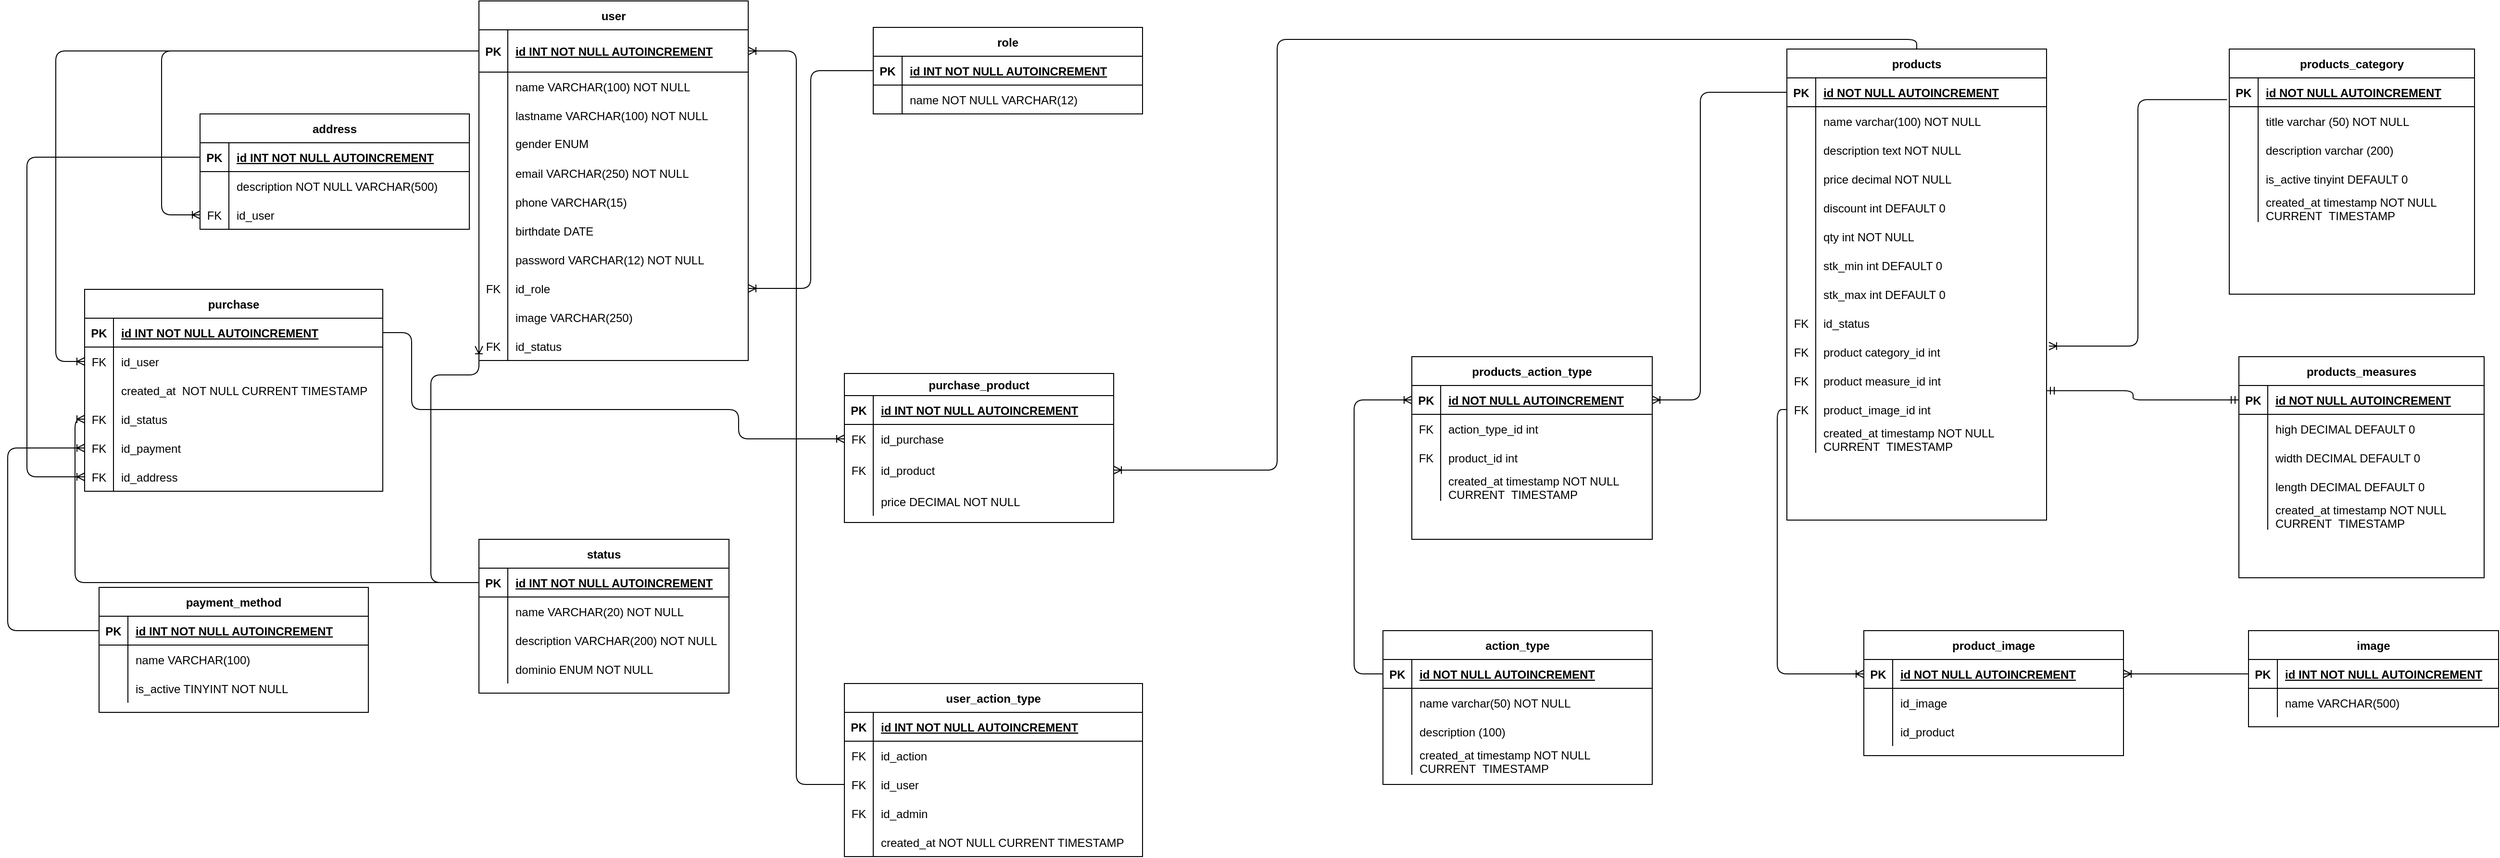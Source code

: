 <mxfile version="15.2.9" type="device"><diagram id="R2lEEEUBdFMjLlhIrx00" name="Page-1"><mxGraphModel dx="3591" dy="1042" grid="1" gridSize="10" guides="1" tooltips="1" connect="1" arrows="1" fold="1" page="1" pageScale="1" pageWidth="1169" pageHeight="827" math="0" shadow="0" extFonts="Permanent Marker^https://fonts.googleapis.com/css?family=Permanent+Marker"><root><mxCell id="0"/><mxCell id="1" parent="0"/><mxCell id="lN7ST2UavoAwbHkCMGAO-1" value="products" style="shape=table;startSize=30;container=1;collapsible=1;childLayout=tableLayout;fixedRows=1;rowLines=0;fontStyle=1;align=center;resizeLast=1;" parent="1" vertex="1"><mxGeometry x="1490" y="80" width="270" height="490" as="geometry"/></mxCell><mxCell id="lN7ST2UavoAwbHkCMGAO-2" value="" style="shape=partialRectangle;collapsible=0;dropTarget=0;pointerEvents=0;fillColor=none;top=0;left=0;bottom=1;right=0;points=[[0,0.5],[1,0.5]];portConstraint=eastwest;" parent="lN7ST2UavoAwbHkCMGAO-1" vertex="1"><mxGeometry y="30" width="270" height="30" as="geometry"/></mxCell><mxCell id="lN7ST2UavoAwbHkCMGAO-3" value="PK" style="shape=partialRectangle;connectable=0;fillColor=none;top=0;left=0;bottom=0;right=0;fontStyle=1;overflow=hidden;" parent="lN7ST2UavoAwbHkCMGAO-2" vertex="1"><mxGeometry width="30" height="30" as="geometry"><mxRectangle width="30" height="30" as="alternateBounds"/></mxGeometry></mxCell><mxCell id="lN7ST2UavoAwbHkCMGAO-4" value="id NOT NULL AUTOINCREMENT" style="shape=partialRectangle;connectable=0;fillColor=none;top=0;left=0;bottom=0;right=0;align=left;spacingLeft=6;fontStyle=5;overflow=hidden;" parent="lN7ST2UavoAwbHkCMGAO-2" vertex="1"><mxGeometry x="30" width="240" height="30" as="geometry"><mxRectangle width="240" height="30" as="alternateBounds"/></mxGeometry></mxCell><mxCell id="lN7ST2UavoAwbHkCMGAO-5" value="" style="shape=partialRectangle;collapsible=0;dropTarget=0;pointerEvents=0;fillColor=none;top=0;left=0;bottom=0;right=0;points=[[0,0.5],[1,0.5]];portConstraint=eastwest;" parent="lN7ST2UavoAwbHkCMGAO-1" vertex="1"><mxGeometry y="60" width="270" height="30" as="geometry"/></mxCell><mxCell id="lN7ST2UavoAwbHkCMGAO-6" value="" style="shape=partialRectangle;connectable=0;fillColor=none;top=0;left=0;bottom=0;right=0;editable=1;overflow=hidden;" parent="lN7ST2UavoAwbHkCMGAO-5" vertex="1"><mxGeometry width="30" height="30" as="geometry"><mxRectangle width="30" height="30" as="alternateBounds"/></mxGeometry></mxCell><mxCell id="lN7ST2UavoAwbHkCMGAO-7" value="name varchar(100) NOT NULL" style="shape=partialRectangle;connectable=0;fillColor=none;top=0;left=0;bottom=0;right=0;align=left;spacingLeft=6;overflow=hidden;" parent="lN7ST2UavoAwbHkCMGAO-5" vertex="1"><mxGeometry x="30" width="240" height="30" as="geometry"><mxRectangle width="240" height="30" as="alternateBounds"/></mxGeometry></mxCell><mxCell id="lN7ST2UavoAwbHkCMGAO-8" value="" style="shape=partialRectangle;collapsible=0;dropTarget=0;pointerEvents=0;fillColor=none;top=0;left=0;bottom=0;right=0;points=[[0,0.5],[1,0.5]];portConstraint=eastwest;" parent="lN7ST2UavoAwbHkCMGAO-1" vertex="1"><mxGeometry y="90" width="270" height="30" as="geometry"/></mxCell><mxCell id="lN7ST2UavoAwbHkCMGAO-9" value="" style="shape=partialRectangle;connectable=0;fillColor=none;top=0;left=0;bottom=0;right=0;editable=1;overflow=hidden;" parent="lN7ST2UavoAwbHkCMGAO-8" vertex="1"><mxGeometry width="30" height="30" as="geometry"><mxRectangle width="30" height="30" as="alternateBounds"/></mxGeometry></mxCell><mxCell id="lN7ST2UavoAwbHkCMGAO-10" value="description text NOT NULL" style="shape=partialRectangle;connectable=0;fillColor=none;top=0;left=0;bottom=0;right=0;align=left;spacingLeft=6;overflow=hidden;" parent="lN7ST2UavoAwbHkCMGAO-8" vertex="1"><mxGeometry x="30" width="240" height="30" as="geometry"><mxRectangle width="240" height="30" as="alternateBounds"/></mxGeometry></mxCell><mxCell id="lN7ST2UavoAwbHkCMGAO-82" value="" style="shape=partialRectangle;collapsible=0;dropTarget=0;pointerEvents=0;fillColor=none;top=0;left=0;bottom=0;right=0;points=[[0,0.5],[1,0.5]];portConstraint=eastwest;" parent="lN7ST2UavoAwbHkCMGAO-1" vertex="1"><mxGeometry y="120" width="270" height="30" as="geometry"/></mxCell><mxCell id="lN7ST2UavoAwbHkCMGAO-83" value="" style="shape=partialRectangle;connectable=0;fillColor=none;top=0;left=0;bottom=0;right=0;editable=1;overflow=hidden;" parent="lN7ST2UavoAwbHkCMGAO-82" vertex="1"><mxGeometry width="30" height="30" as="geometry"><mxRectangle width="30" height="30" as="alternateBounds"/></mxGeometry></mxCell><mxCell id="lN7ST2UavoAwbHkCMGAO-84" value="price decimal NOT NULL" style="shape=partialRectangle;connectable=0;fillColor=none;top=0;left=0;bottom=0;right=0;align=left;spacingLeft=6;overflow=hidden;" parent="lN7ST2UavoAwbHkCMGAO-82" vertex="1"><mxGeometry x="30" width="240" height="30" as="geometry"><mxRectangle width="240" height="30" as="alternateBounds"/></mxGeometry></mxCell><mxCell id="lN7ST2UavoAwbHkCMGAO-86" value="" style="shape=partialRectangle;collapsible=0;dropTarget=0;pointerEvents=0;fillColor=none;top=0;left=0;bottom=0;right=0;points=[[0,0.5],[1,0.5]];portConstraint=eastwest;" parent="lN7ST2UavoAwbHkCMGAO-1" vertex="1"><mxGeometry y="150" width="270" height="30" as="geometry"/></mxCell><mxCell id="lN7ST2UavoAwbHkCMGAO-87" value="" style="shape=partialRectangle;connectable=0;fillColor=none;top=0;left=0;bottom=0;right=0;editable=1;overflow=hidden;" parent="lN7ST2UavoAwbHkCMGAO-86" vertex="1"><mxGeometry width="30" height="30" as="geometry"><mxRectangle width="30" height="30" as="alternateBounds"/></mxGeometry></mxCell><mxCell id="lN7ST2UavoAwbHkCMGAO-88" value="discount int DEFAULT 0" style="shape=partialRectangle;connectable=0;fillColor=none;top=0;left=0;bottom=0;right=0;align=left;spacingLeft=6;overflow=hidden;" parent="lN7ST2UavoAwbHkCMGAO-86" vertex="1"><mxGeometry x="30" width="240" height="30" as="geometry"><mxRectangle width="240" height="30" as="alternateBounds"/></mxGeometry></mxCell><mxCell id="lN7ST2UavoAwbHkCMGAO-16" value="" style="shape=partialRectangle;collapsible=0;dropTarget=0;pointerEvents=0;fillColor=none;top=0;left=0;bottom=0;right=0;points=[[0,0.5],[1,0.5]];portConstraint=eastwest;" parent="lN7ST2UavoAwbHkCMGAO-1" vertex="1"><mxGeometry y="180" width="270" height="30" as="geometry"/></mxCell><mxCell id="lN7ST2UavoAwbHkCMGAO-17" value="" style="shape=partialRectangle;connectable=0;fillColor=none;top=0;left=0;bottom=0;right=0;editable=1;overflow=hidden;" parent="lN7ST2UavoAwbHkCMGAO-16" vertex="1"><mxGeometry width="30" height="30" as="geometry"><mxRectangle width="30" height="30" as="alternateBounds"/></mxGeometry></mxCell><mxCell id="lN7ST2UavoAwbHkCMGAO-18" value="qty int NOT NULL" style="shape=partialRectangle;connectable=0;fillColor=none;top=0;left=0;bottom=0;right=0;align=left;spacingLeft=6;overflow=hidden;" parent="lN7ST2UavoAwbHkCMGAO-16" vertex="1"><mxGeometry x="30" width="240" height="30" as="geometry"><mxRectangle width="240" height="30" as="alternateBounds"/></mxGeometry></mxCell><mxCell id="lN7ST2UavoAwbHkCMGAO-33" value="" style="shape=partialRectangle;collapsible=0;dropTarget=0;pointerEvents=0;fillColor=none;top=0;left=0;bottom=0;right=0;points=[[0,0.5],[1,0.5]];portConstraint=eastwest;" parent="lN7ST2UavoAwbHkCMGAO-1" vertex="1"><mxGeometry y="210" width="270" height="30" as="geometry"/></mxCell><mxCell id="lN7ST2UavoAwbHkCMGAO-34" value="" style="shape=partialRectangle;connectable=0;fillColor=none;top=0;left=0;bottom=0;right=0;editable=1;overflow=hidden;" parent="lN7ST2UavoAwbHkCMGAO-33" vertex="1"><mxGeometry width="30" height="30" as="geometry"><mxRectangle width="30" height="30" as="alternateBounds"/></mxGeometry></mxCell><mxCell id="lN7ST2UavoAwbHkCMGAO-35" value="stk_min int DEFAULT 0" style="shape=partialRectangle;connectable=0;fillColor=none;top=0;left=0;bottom=0;right=0;align=left;spacingLeft=6;overflow=hidden;" parent="lN7ST2UavoAwbHkCMGAO-33" vertex="1"><mxGeometry x="30" width="240" height="30" as="geometry"><mxRectangle width="240" height="30" as="alternateBounds"/></mxGeometry></mxCell><mxCell id="lN7ST2UavoAwbHkCMGAO-37" value="" style="shape=partialRectangle;collapsible=0;dropTarget=0;pointerEvents=0;fillColor=none;top=0;left=0;bottom=0;right=0;points=[[0,0.5],[1,0.5]];portConstraint=eastwest;" parent="lN7ST2UavoAwbHkCMGAO-1" vertex="1"><mxGeometry y="240" width="270" height="30" as="geometry"/></mxCell><mxCell id="lN7ST2UavoAwbHkCMGAO-38" value="" style="shape=partialRectangle;connectable=0;fillColor=none;top=0;left=0;bottom=0;right=0;editable=1;overflow=hidden;" parent="lN7ST2UavoAwbHkCMGAO-37" vertex="1"><mxGeometry width="30" height="30" as="geometry"><mxRectangle width="30" height="30" as="alternateBounds"/></mxGeometry></mxCell><mxCell id="lN7ST2UavoAwbHkCMGAO-39" value="stk_max int DEFAULT 0" style="shape=partialRectangle;connectable=0;fillColor=none;top=0;left=0;bottom=0;right=0;align=left;spacingLeft=6;overflow=hidden;" parent="lN7ST2UavoAwbHkCMGAO-37" vertex="1"><mxGeometry x="30" width="240" height="30" as="geometry"><mxRectangle width="240" height="30" as="alternateBounds"/></mxGeometry></mxCell><mxCell id="lN7ST2UavoAwbHkCMGAO-11" value="" style="shape=partialRectangle;collapsible=0;dropTarget=0;pointerEvents=0;fillColor=none;top=0;left=0;bottom=0;right=0;points=[[0,0.5],[1,0.5]];portConstraint=eastwest;" parent="lN7ST2UavoAwbHkCMGAO-1" vertex="1"><mxGeometry y="270" width="270" height="30" as="geometry"/></mxCell><mxCell id="lN7ST2UavoAwbHkCMGAO-12" value="FK" style="shape=partialRectangle;connectable=0;fillColor=none;top=0;left=0;bottom=0;right=0;editable=1;overflow=hidden;" parent="lN7ST2UavoAwbHkCMGAO-11" vertex="1"><mxGeometry width="30" height="30" as="geometry"><mxRectangle width="30" height="30" as="alternateBounds"/></mxGeometry></mxCell><mxCell id="lN7ST2UavoAwbHkCMGAO-13" value="id_status" style="shape=partialRectangle;connectable=0;fillColor=none;top=0;left=0;bottom=0;right=0;align=left;spacingLeft=6;overflow=hidden;" parent="lN7ST2UavoAwbHkCMGAO-11" vertex="1"><mxGeometry x="30" width="240" height="30" as="geometry"><mxRectangle width="240" height="30" as="alternateBounds"/></mxGeometry></mxCell><mxCell id="lN7ST2UavoAwbHkCMGAO-54" value="" style="shape=partialRectangle;collapsible=0;dropTarget=0;pointerEvents=0;fillColor=none;top=0;left=0;bottom=0;right=0;points=[[0,0.5],[1,0.5]];portConstraint=eastwest;" parent="lN7ST2UavoAwbHkCMGAO-1" vertex="1"><mxGeometry y="300" width="270" height="30" as="geometry"/></mxCell><mxCell id="lN7ST2UavoAwbHkCMGAO-55" value="FK" style="shape=partialRectangle;connectable=0;fillColor=none;top=0;left=0;bottom=0;right=0;fontStyle=0;overflow=hidden;" parent="lN7ST2UavoAwbHkCMGAO-54" vertex="1"><mxGeometry width="30" height="30" as="geometry"><mxRectangle width="30" height="30" as="alternateBounds"/></mxGeometry></mxCell><mxCell id="lN7ST2UavoAwbHkCMGAO-56" value="product category_id int " style="shape=partialRectangle;connectable=0;fillColor=none;top=0;left=0;bottom=0;right=0;align=left;spacingLeft=6;fontStyle=0;overflow=hidden;" parent="lN7ST2UavoAwbHkCMGAO-54" vertex="1"><mxGeometry x="30" width="240" height="30" as="geometry"><mxRectangle width="240" height="30" as="alternateBounds"/></mxGeometry></mxCell><mxCell id="lN7ST2UavoAwbHkCMGAO-75" value="" style="shape=partialRectangle;collapsible=0;dropTarget=0;pointerEvents=0;fillColor=none;top=0;left=0;bottom=0;right=0;points=[[0,0.5],[1,0.5]];portConstraint=eastwest;" parent="lN7ST2UavoAwbHkCMGAO-1" vertex="1"><mxGeometry y="330" width="270" height="30" as="geometry"/></mxCell><mxCell id="lN7ST2UavoAwbHkCMGAO-76" value="FK" style="shape=partialRectangle;connectable=0;fillColor=none;top=0;left=0;bottom=0;right=0;fontStyle=0;overflow=hidden;" parent="lN7ST2UavoAwbHkCMGAO-75" vertex="1"><mxGeometry width="30" height="30" as="geometry"><mxRectangle width="30" height="30" as="alternateBounds"/></mxGeometry></mxCell><mxCell id="lN7ST2UavoAwbHkCMGAO-77" value="product measure_id int " style="shape=partialRectangle;connectable=0;fillColor=none;top=0;left=0;bottom=0;right=0;align=left;spacingLeft=6;fontStyle=0;overflow=hidden;" parent="lN7ST2UavoAwbHkCMGAO-75" vertex="1"><mxGeometry x="30" width="240" height="30" as="geometry"><mxRectangle width="240" height="30" as="alternateBounds"/></mxGeometry></mxCell><mxCell id="lN7ST2UavoAwbHkCMGAO-130" value="" style="shape=partialRectangle;collapsible=0;dropTarget=0;pointerEvents=0;fillColor=none;top=0;left=0;bottom=0;right=0;points=[[0,0.5],[1,0.5]];portConstraint=eastwest;" parent="lN7ST2UavoAwbHkCMGAO-1" vertex="1"><mxGeometry y="360" width="270" height="30" as="geometry"/></mxCell><mxCell id="lN7ST2UavoAwbHkCMGAO-131" value="FK" style="shape=partialRectangle;connectable=0;fillColor=none;top=0;left=0;bottom=0;right=0;fontStyle=0;overflow=hidden;" parent="lN7ST2UavoAwbHkCMGAO-130" vertex="1"><mxGeometry width="30" height="30" as="geometry"><mxRectangle width="30" height="30" as="alternateBounds"/></mxGeometry></mxCell><mxCell id="lN7ST2UavoAwbHkCMGAO-132" value="product_image_id int" style="shape=partialRectangle;connectable=0;fillColor=none;top=0;left=0;bottom=0;right=0;align=left;spacingLeft=6;fontStyle=0;overflow=hidden;" parent="lN7ST2UavoAwbHkCMGAO-130" vertex="1"><mxGeometry x="30" width="240" height="30" as="geometry"><mxRectangle width="240" height="30" as="alternateBounds"/></mxGeometry></mxCell><mxCell id="lN7ST2UavoAwbHkCMGAO-41" value="" style="shape=partialRectangle;collapsible=0;dropTarget=0;pointerEvents=0;fillColor=none;top=0;left=0;bottom=0;right=0;points=[[0,0.5],[1,0.5]];portConstraint=eastwest;" parent="lN7ST2UavoAwbHkCMGAO-1" vertex="1"><mxGeometry y="390" width="270" height="30" as="geometry"/></mxCell><mxCell id="lN7ST2UavoAwbHkCMGAO-42" value="" style="shape=partialRectangle;connectable=0;fillColor=none;top=0;left=0;bottom=0;right=0;editable=1;overflow=hidden;" parent="lN7ST2UavoAwbHkCMGAO-41" vertex="1"><mxGeometry width="30" height="30" as="geometry"><mxRectangle width="30" height="30" as="alternateBounds"/></mxGeometry></mxCell><mxCell id="lN7ST2UavoAwbHkCMGAO-43" value="created_at timestamp NOT NULL CURRENT_TIMESTAMP" style="shape=partialRectangle;connectable=0;fillColor=none;top=0;left=0;bottom=0;right=0;align=left;spacingLeft=6;overflow=hidden;whiteSpace=wrap;" parent="lN7ST2UavoAwbHkCMGAO-41" vertex="1"><mxGeometry x="30" width="240" height="30" as="geometry"><mxRectangle width="240" height="30" as="alternateBounds"/></mxGeometry></mxCell><mxCell id="lN7ST2UavoAwbHkCMGAO-19" value="products_category" style="shape=table;startSize=30;container=1;collapsible=1;childLayout=tableLayout;fixedRows=1;rowLines=0;fontStyle=1;align=center;resizeLast=1;" parent="1" vertex="1"><mxGeometry x="1950" y="80" width="255" height="255" as="geometry"/></mxCell><mxCell id="lN7ST2UavoAwbHkCMGAO-20" value="" style="shape=partialRectangle;collapsible=0;dropTarget=0;pointerEvents=0;fillColor=none;top=0;left=0;bottom=1;right=0;points=[[0,0.5],[1,0.5]];portConstraint=eastwest;" parent="lN7ST2UavoAwbHkCMGAO-19" vertex="1"><mxGeometry y="30" width="255" height="30" as="geometry"/></mxCell><mxCell id="lN7ST2UavoAwbHkCMGAO-21" value="PK" style="shape=partialRectangle;connectable=0;fillColor=none;top=0;left=0;bottom=0;right=0;fontStyle=1;overflow=hidden;" parent="lN7ST2UavoAwbHkCMGAO-20" vertex="1"><mxGeometry width="30" height="30" as="geometry"><mxRectangle width="30" height="30" as="alternateBounds"/></mxGeometry></mxCell><mxCell id="lN7ST2UavoAwbHkCMGAO-22" value="id NOT NULL AUTOINCREMENT" style="shape=partialRectangle;connectable=0;fillColor=none;top=0;left=0;bottom=0;right=0;align=left;spacingLeft=6;fontStyle=5;overflow=hidden;" parent="lN7ST2UavoAwbHkCMGAO-20" vertex="1"><mxGeometry x="30" width="225" height="30" as="geometry"><mxRectangle width="225" height="30" as="alternateBounds"/></mxGeometry></mxCell><mxCell id="lN7ST2UavoAwbHkCMGAO-23" value="" style="shape=partialRectangle;collapsible=0;dropTarget=0;pointerEvents=0;fillColor=none;top=0;left=0;bottom=0;right=0;points=[[0,0.5],[1,0.5]];portConstraint=eastwest;" parent="lN7ST2UavoAwbHkCMGAO-19" vertex="1"><mxGeometry y="60" width="255" height="30" as="geometry"/></mxCell><mxCell id="lN7ST2UavoAwbHkCMGAO-24" value="" style="shape=partialRectangle;connectable=0;fillColor=none;top=0;left=0;bottom=0;right=0;editable=1;overflow=hidden;" parent="lN7ST2UavoAwbHkCMGAO-23" vertex="1"><mxGeometry width="30" height="30" as="geometry"><mxRectangle width="30" height="30" as="alternateBounds"/></mxGeometry></mxCell><mxCell id="lN7ST2UavoAwbHkCMGAO-25" value="title varchar (50) NOT NULL" style="shape=partialRectangle;connectable=0;fillColor=none;top=0;left=0;bottom=0;right=0;align=left;spacingLeft=6;overflow=hidden;" parent="lN7ST2UavoAwbHkCMGAO-23" vertex="1"><mxGeometry x="30" width="225" height="30" as="geometry"><mxRectangle width="225" height="30" as="alternateBounds"/></mxGeometry></mxCell><mxCell id="lN7ST2UavoAwbHkCMGAO-26" value="" style="shape=partialRectangle;collapsible=0;dropTarget=0;pointerEvents=0;fillColor=none;top=0;left=0;bottom=0;right=0;points=[[0,0.5],[1,0.5]];portConstraint=eastwest;" parent="lN7ST2UavoAwbHkCMGAO-19" vertex="1"><mxGeometry y="90" width="255" height="30" as="geometry"/></mxCell><mxCell id="lN7ST2UavoAwbHkCMGAO-27" value="" style="shape=partialRectangle;connectable=0;fillColor=none;top=0;left=0;bottom=0;right=0;editable=1;overflow=hidden;" parent="lN7ST2UavoAwbHkCMGAO-26" vertex="1"><mxGeometry width="30" height="30" as="geometry"><mxRectangle width="30" height="30" as="alternateBounds"/></mxGeometry></mxCell><mxCell id="lN7ST2UavoAwbHkCMGAO-28" value="description varchar (200)" style="shape=partialRectangle;connectable=0;fillColor=none;top=0;left=0;bottom=0;right=0;align=left;spacingLeft=6;overflow=hidden;" parent="lN7ST2UavoAwbHkCMGAO-26" vertex="1"><mxGeometry x="30" width="225" height="30" as="geometry"><mxRectangle width="225" height="30" as="alternateBounds"/></mxGeometry></mxCell><mxCell id="lN7ST2UavoAwbHkCMGAO-29" value="" style="shape=partialRectangle;collapsible=0;dropTarget=0;pointerEvents=0;fillColor=none;top=0;left=0;bottom=0;right=0;points=[[0,0.5],[1,0.5]];portConstraint=eastwest;" parent="lN7ST2UavoAwbHkCMGAO-19" vertex="1"><mxGeometry y="120" width="255" height="30" as="geometry"/></mxCell><mxCell id="lN7ST2UavoAwbHkCMGAO-30" value="" style="shape=partialRectangle;connectable=0;fillColor=none;top=0;left=0;bottom=0;right=0;editable=1;overflow=hidden;" parent="lN7ST2UavoAwbHkCMGAO-29" vertex="1"><mxGeometry width="30" height="30" as="geometry"><mxRectangle width="30" height="30" as="alternateBounds"/></mxGeometry></mxCell><mxCell id="lN7ST2UavoAwbHkCMGAO-31" value="is_active tinyint DEFAULT 0" style="shape=partialRectangle;connectable=0;fillColor=none;top=0;left=0;bottom=0;right=0;align=left;spacingLeft=6;overflow=hidden;" parent="lN7ST2UavoAwbHkCMGAO-29" vertex="1"><mxGeometry x="30" width="225" height="30" as="geometry"><mxRectangle width="225" height="30" as="alternateBounds"/></mxGeometry></mxCell><mxCell id="lN7ST2UavoAwbHkCMGAO-50" value="" style="shape=partialRectangle;collapsible=0;dropTarget=0;pointerEvents=0;fillColor=none;top=0;left=0;bottom=0;right=0;points=[[0,0.5],[1,0.5]];portConstraint=eastwest;" parent="lN7ST2UavoAwbHkCMGAO-19" vertex="1"><mxGeometry y="150" width="255" height="30" as="geometry"/></mxCell><mxCell id="lN7ST2UavoAwbHkCMGAO-51" value="" style="shape=partialRectangle;connectable=0;fillColor=none;top=0;left=0;bottom=0;right=0;editable=1;overflow=hidden;" parent="lN7ST2UavoAwbHkCMGAO-50" vertex="1"><mxGeometry width="30" height="30" as="geometry"><mxRectangle width="30" height="30" as="alternateBounds"/></mxGeometry></mxCell><mxCell id="lN7ST2UavoAwbHkCMGAO-52" value="created_at timestamp NOT NULL CURRENT_TIMESTAMP" style="shape=partialRectangle;connectable=0;fillColor=none;top=0;left=0;bottom=0;right=0;align=left;spacingLeft=6;overflow=hidden;whiteSpace=wrap;" parent="lN7ST2UavoAwbHkCMGAO-50" vertex="1"><mxGeometry x="30" width="225" height="30" as="geometry"><mxRectangle width="225" height="30" as="alternateBounds"/></mxGeometry></mxCell><mxCell id="lN7ST2UavoAwbHkCMGAO-57" value="products_measures" style="shape=table;startSize=30;container=1;collapsible=1;childLayout=tableLayout;fixedRows=1;rowLines=0;fontStyle=1;align=center;resizeLast=1;" parent="1" vertex="1"><mxGeometry x="1960" y="400" width="255" height="230" as="geometry"/></mxCell><mxCell id="lN7ST2UavoAwbHkCMGAO-58" value="" style="shape=partialRectangle;collapsible=0;dropTarget=0;pointerEvents=0;fillColor=none;top=0;left=0;bottom=1;right=0;points=[[0,0.5],[1,0.5]];portConstraint=eastwest;" parent="lN7ST2UavoAwbHkCMGAO-57" vertex="1"><mxGeometry y="30" width="255" height="30" as="geometry"/></mxCell><mxCell id="lN7ST2UavoAwbHkCMGAO-59" value="PK" style="shape=partialRectangle;connectable=0;fillColor=none;top=0;left=0;bottom=0;right=0;fontStyle=1;overflow=hidden;" parent="lN7ST2UavoAwbHkCMGAO-58" vertex="1"><mxGeometry width="30" height="30" as="geometry"><mxRectangle width="30" height="30" as="alternateBounds"/></mxGeometry></mxCell><mxCell id="lN7ST2UavoAwbHkCMGAO-60" value="id NOT NULL AUTOINCREMENT" style="shape=partialRectangle;connectable=0;fillColor=none;top=0;left=0;bottom=0;right=0;align=left;spacingLeft=6;fontStyle=5;overflow=hidden;" parent="lN7ST2UavoAwbHkCMGAO-58" vertex="1"><mxGeometry x="30" width="225" height="30" as="geometry"><mxRectangle width="225" height="30" as="alternateBounds"/></mxGeometry></mxCell><mxCell id="lN7ST2UavoAwbHkCMGAO-61" value="" style="shape=partialRectangle;collapsible=0;dropTarget=0;pointerEvents=0;fillColor=none;top=0;left=0;bottom=0;right=0;points=[[0,0.5],[1,0.5]];portConstraint=eastwest;" parent="lN7ST2UavoAwbHkCMGAO-57" vertex="1"><mxGeometry y="60" width="255" height="30" as="geometry"/></mxCell><mxCell id="lN7ST2UavoAwbHkCMGAO-62" value="" style="shape=partialRectangle;connectable=0;fillColor=none;top=0;left=0;bottom=0;right=0;editable=1;overflow=hidden;" parent="lN7ST2UavoAwbHkCMGAO-61" vertex="1"><mxGeometry width="30" height="30" as="geometry"><mxRectangle width="30" height="30" as="alternateBounds"/></mxGeometry></mxCell><mxCell id="lN7ST2UavoAwbHkCMGAO-63" value="high DECIMAL DEFAULT 0" style="shape=partialRectangle;connectable=0;fillColor=none;top=0;left=0;bottom=0;right=0;align=left;spacingLeft=6;overflow=hidden;" parent="lN7ST2UavoAwbHkCMGAO-61" vertex="1"><mxGeometry x="30" width="225" height="30" as="geometry"><mxRectangle width="225" height="30" as="alternateBounds"/></mxGeometry></mxCell><mxCell id="lN7ST2UavoAwbHkCMGAO-64" value="" style="shape=partialRectangle;collapsible=0;dropTarget=0;pointerEvents=0;fillColor=none;top=0;left=0;bottom=0;right=0;points=[[0,0.5],[1,0.5]];portConstraint=eastwest;" parent="lN7ST2UavoAwbHkCMGAO-57" vertex="1"><mxGeometry y="90" width="255" height="30" as="geometry"/></mxCell><mxCell id="lN7ST2UavoAwbHkCMGAO-65" value="" style="shape=partialRectangle;connectable=0;fillColor=none;top=0;left=0;bottom=0;right=0;editable=1;overflow=hidden;" parent="lN7ST2UavoAwbHkCMGAO-64" vertex="1"><mxGeometry width="30" height="30" as="geometry"><mxRectangle width="30" height="30" as="alternateBounds"/></mxGeometry></mxCell><mxCell id="lN7ST2UavoAwbHkCMGAO-66" value="width DECIMAL DEFAULT 0" style="shape=partialRectangle;connectable=0;fillColor=none;top=0;left=0;bottom=0;right=0;align=left;spacingLeft=6;overflow=hidden;" parent="lN7ST2UavoAwbHkCMGAO-64" vertex="1"><mxGeometry x="30" width="225" height="30" as="geometry"><mxRectangle width="225" height="30" as="alternateBounds"/></mxGeometry></mxCell><mxCell id="lN7ST2UavoAwbHkCMGAO-67" value="" style="shape=partialRectangle;collapsible=0;dropTarget=0;pointerEvents=0;fillColor=none;top=0;left=0;bottom=0;right=0;points=[[0,0.5],[1,0.5]];portConstraint=eastwest;" parent="lN7ST2UavoAwbHkCMGAO-57" vertex="1"><mxGeometry y="120" width="255" height="30" as="geometry"/></mxCell><mxCell id="lN7ST2UavoAwbHkCMGAO-68" value="" style="shape=partialRectangle;connectable=0;fillColor=none;top=0;left=0;bottom=0;right=0;editable=1;overflow=hidden;" parent="lN7ST2UavoAwbHkCMGAO-67" vertex="1"><mxGeometry width="30" height="30" as="geometry"><mxRectangle width="30" height="30" as="alternateBounds"/></mxGeometry></mxCell><mxCell id="lN7ST2UavoAwbHkCMGAO-69" value="length DECIMAL DEFAULT 0" style="shape=partialRectangle;connectable=0;fillColor=none;top=0;left=0;bottom=0;right=0;align=left;spacingLeft=6;overflow=hidden;" parent="lN7ST2UavoAwbHkCMGAO-67" vertex="1"><mxGeometry x="30" width="225" height="30" as="geometry"><mxRectangle width="225" height="30" as="alternateBounds"/></mxGeometry></mxCell><mxCell id="lN7ST2UavoAwbHkCMGAO-103" value="" style="shape=partialRectangle;collapsible=0;dropTarget=0;pointerEvents=0;fillColor=none;top=0;left=0;bottom=0;right=0;points=[[0,0.5],[1,0.5]];portConstraint=eastwest;" parent="lN7ST2UavoAwbHkCMGAO-57" vertex="1"><mxGeometry y="150" width="255" height="30" as="geometry"/></mxCell><mxCell id="lN7ST2UavoAwbHkCMGAO-104" value="" style="shape=partialRectangle;connectable=0;fillColor=none;top=0;left=0;bottom=0;right=0;editable=1;overflow=hidden;" parent="lN7ST2UavoAwbHkCMGAO-103" vertex="1"><mxGeometry width="30" height="30" as="geometry"><mxRectangle width="30" height="30" as="alternateBounds"/></mxGeometry></mxCell><mxCell id="lN7ST2UavoAwbHkCMGAO-105" value="created_at timestamp NOT NULL CURRENT_TIMESTAMP" style="shape=partialRectangle;connectable=0;fillColor=none;top=0;left=0;bottom=0;right=0;align=left;spacingLeft=6;overflow=hidden;whiteSpace=wrap;" parent="lN7ST2UavoAwbHkCMGAO-103" vertex="1"><mxGeometry x="30" width="225" height="30" as="geometry"><mxRectangle width="225" height="30" as="alternateBounds"/></mxGeometry></mxCell><mxCell id="lN7ST2UavoAwbHkCMGAO-78" value="" style="edgeStyle=orthogonalEdgeStyle;fontSize=12;html=1;endArrow=ERmandOne;startArrow=ERmandOne;exitX=1;exitY=0.847;exitDx=0;exitDy=0;exitPerimeter=0;entryX=0;entryY=0.5;entryDx=0;entryDy=0;" parent="1" source="lN7ST2UavoAwbHkCMGAO-75" target="lN7ST2UavoAwbHkCMGAO-58" edge="1"><mxGeometry width="100" height="100" relative="1" as="geometry"><mxPoint x="1154" y="540" as="sourcePoint"/><mxPoint x="1254" y="423" as="targetPoint"/><Array as="points"><mxPoint x="1850" y="435"/><mxPoint x="1850" y="445"/></Array></mxGeometry></mxCell><mxCell id="lN7ST2UavoAwbHkCMGAO-80" value="" style="edgeStyle=orthogonalEdgeStyle;fontSize=12;html=1;endArrow=ERoneToMany;exitX=-0.009;exitY=0.753;exitDx=0;exitDy=0;exitPerimeter=0;entryX=1.009;entryY=0.3;entryDx=0;entryDy=0;entryPerimeter=0;" parent="1" source="lN7ST2UavoAwbHkCMGAO-20" target="lN7ST2UavoAwbHkCMGAO-54" edge="1"><mxGeometry width="100" height="100" relative="1" as="geometry"><mxPoint x="1154" y="330" as="sourcePoint"/><mxPoint x="1234" y="360" as="targetPoint"/></mxGeometry></mxCell><mxCell id="lN7ST2UavoAwbHkCMGAO-89" value="action_type" style="shape=table;startSize=30;container=1;collapsible=1;childLayout=tableLayout;fixedRows=1;rowLines=0;fontStyle=1;align=center;resizeLast=1;" parent="1" vertex="1"><mxGeometry x="1070" y="685" width="280" height="160" as="geometry"/></mxCell><mxCell id="lN7ST2UavoAwbHkCMGAO-90" value="" style="shape=partialRectangle;collapsible=0;dropTarget=0;pointerEvents=0;fillColor=none;top=0;left=0;bottom=1;right=0;points=[[0,0.5],[1,0.5]];portConstraint=eastwest;" parent="lN7ST2UavoAwbHkCMGAO-89" vertex="1"><mxGeometry y="30" width="280" height="30" as="geometry"/></mxCell><mxCell id="lN7ST2UavoAwbHkCMGAO-91" value="PK" style="shape=partialRectangle;connectable=0;fillColor=none;top=0;left=0;bottom=0;right=0;fontStyle=1;overflow=hidden;" parent="lN7ST2UavoAwbHkCMGAO-90" vertex="1"><mxGeometry width="30" height="30" as="geometry"><mxRectangle width="30" height="30" as="alternateBounds"/></mxGeometry></mxCell><mxCell id="lN7ST2UavoAwbHkCMGAO-92" value="id NOT NULL AUTOINCREMENT" style="shape=partialRectangle;connectable=0;fillColor=none;top=0;left=0;bottom=0;right=0;align=left;spacingLeft=6;fontStyle=5;overflow=hidden;" parent="lN7ST2UavoAwbHkCMGAO-90" vertex="1"><mxGeometry x="30" width="250" height="30" as="geometry"><mxRectangle width="250" height="30" as="alternateBounds"/></mxGeometry></mxCell><mxCell id="lN7ST2UavoAwbHkCMGAO-93" value="" style="shape=partialRectangle;collapsible=0;dropTarget=0;pointerEvents=0;fillColor=none;top=0;left=0;bottom=0;right=0;points=[[0,0.5],[1,0.5]];portConstraint=eastwest;" parent="lN7ST2UavoAwbHkCMGAO-89" vertex="1"><mxGeometry y="60" width="280" height="30" as="geometry"/></mxCell><mxCell id="lN7ST2UavoAwbHkCMGAO-94" value="" style="shape=partialRectangle;connectable=0;fillColor=none;top=0;left=0;bottom=0;right=0;editable=1;overflow=hidden;" parent="lN7ST2UavoAwbHkCMGAO-93" vertex="1"><mxGeometry width="30" height="30" as="geometry"><mxRectangle width="30" height="30" as="alternateBounds"/></mxGeometry></mxCell><mxCell id="lN7ST2UavoAwbHkCMGAO-95" value="name varchar(50) NOT NULL" style="shape=partialRectangle;connectable=0;fillColor=none;top=0;left=0;bottom=0;right=0;align=left;spacingLeft=6;overflow=hidden;" parent="lN7ST2UavoAwbHkCMGAO-93" vertex="1"><mxGeometry x="30" width="250" height="30" as="geometry"><mxRectangle width="250" height="30" as="alternateBounds"/></mxGeometry></mxCell><mxCell id="lN7ST2UavoAwbHkCMGAO-96" value="" style="shape=partialRectangle;collapsible=0;dropTarget=0;pointerEvents=0;fillColor=none;top=0;left=0;bottom=0;right=0;points=[[0,0.5],[1,0.5]];portConstraint=eastwest;" parent="lN7ST2UavoAwbHkCMGAO-89" vertex="1"><mxGeometry y="90" width="280" height="30" as="geometry"/></mxCell><mxCell id="lN7ST2UavoAwbHkCMGAO-97" value="" style="shape=partialRectangle;connectable=0;fillColor=none;top=0;left=0;bottom=0;right=0;editable=1;overflow=hidden;" parent="lN7ST2UavoAwbHkCMGAO-96" vertex="1"><mxGeometry width="30" height="30" as="geometry"><mxRectangle width="30" height="30" as="alternateBounds"/></mxGeometry></mxCell><mxCell id="lN7ST2UavoAwbHkCMGAO-98" value="description (100)" style="shape=partialRectangle;connectable=0;fillColor=none;top=0;left=0;bottom=0;right=0;align=left;spacingLeft=6;overflow=hidden;" parent="lN7ST2UavoAwbHkCMGAO-96" vertex="1"><mxGeometry x="30" width="250" height="30" as="geometry"><mxRectangle width="250" height="30" as="alternateBounds"/></mxGeometry></mxCell><mxCell id="lN7ST2UavoAwbHkCMGAO-99" value="" style="shape=partialRectangle;collapsible=0;dropTarget=0;pointerEvents=0;fillColor=none;top=0;left=0;bottom=0;right=0;points=[[0,0.5],[1,0.5]];portConstraint=eastwest;" parent="lN7ST2UavoAwbHkCMGAO-89" vertex="1"><mxGeometry y="120" width="280" height="30" as="geometry"/></mxCell><mxCell id="lN7ST2UavoAwbHkCMGAO-100" value="" style="shape=partialRectangle;connectable=0;fillColor=none;top=0;left=0;bottom=0;right=0;editable=1;overflow=hidden;" parent="lN7ST2UavoAwbHkCMGAO-99" vertex="1"><mxGeometry width="30" height="30" as="geometry"><mxRectangle width="30" height="30" as="alternateBounds"/></mxGeometry></mxCell><mxCell id="lN7ST2UavoAwbHkCMGAO-101" value="created_at timestamp NOT NULL CURRENT_TIMESTAMP" style="shape=partialRectangle;connectable=0;fillColor=none;top=0;left=0;bottom=0;right=0;align=left;spacingLeft=6;overflow=hidden;whiteSpace=wrap;" parent="lN7ST2UavoAwbHkCMGAO-99" vertex="1"><mxGeometry x="30" width="250" height="30" as="geometry"><mxRectangle width="250" height="30" as="alternateBounds"/></mxGeometry></mxCell><mxCell id="lN7ST2UavoAwbHkCMGAO-106" value="products_action_type" style="shape=table;startSize=30;container=1;collapsible=1;childLayout=tableLayout;fixedRows=1;rowLines=0;fontStyle=1;align=center;resizeLast=1;" parent="1" vertex="1"><mxGeometry x="1100" y="400" width="250" height="190" as="geometry"/></mxCell><mxCell id="lN7ST2UavoAwbHkCMGAO-107" value="" style="shape=partialRectangle;collapsible=0;dropTarget=0;pointerEvents=0;fillColor=none;top=0;left=0;bottom=1;right=0;points=[[0,0.5],[1,0.5]];portConstraint=eastwest;" parent="lN7ST2UavoAwbHkCMGAO-106" vertex="1"><mxGeometry y="30" width="250" height="30" as="geometry"/></mxCell><mxCell id="lN7ST2UavoAwbHkCMGAO-108" value="PK" style="shape=partialRectangle;connectable=0;fillColor=none;top=0;left=0;bottom=0;right=0;fontStyle=1;overflow=hidden;" parent="lN7ST2UavoAwbHkCMGAO-107" vertex="1"><mxGeometry width="30" height="30" as="geometry"><mxRectangle width="30" height="30" as="alternateBounds"/></mxGeometry></mxCell><mxCell id="lN7ST2UavoAwbHkCMGAO-109" value="id NOT NULL AUTOINCREMENT" style="shape=partialRectangle;connectable=0;fillColor=none;top=0;left=0;bottom=0;right=0;align=left;spacingLeft=6;fontStyle=5;overflow=hidden;" parent="lN7ST2UavoAwbHkCMGAO-107" vertex="1"><mxGeometry x="30" width="220" height="30" as="geometry"><mxRectangle width="220" height="30" as="alternateBounds"/></mxGeometry></mxCell><mxCell id="lN7ST2UavoAwbHkCMGAO-124" value="" style="shape=partialRectangle;collapsible=0;dropTarget=0;pointerEvents=0;fillColor=none;top=0;left=0;bottom=0;right=0;points=[[0,0.5],[1,0.5]];portConstraint=eastwest;" parent="lN7ST2UavoAwbHkCMGAO-106" vertex="1"><mxGeometry y="60" width="250" height="30" as="geometry"/></mxCell><mxCell id="lN7ST2UavoAwbHkCMGAO-125" value="FK" style="shape=partialRectangle;connectable=0;fillColor=none;top=0;left=0;bottom=0;right=0;fontStyle=0;overflow=hidden;" parent="lN7ST2UavoAwbHkCMGAO-124" vertex="1"><mxGeometry width="30" height="30" as="geometry"><mxRectangle width="30" height="30" as="alternateBounds"/></mxGeometry></mxCell><mxCell id="lN7ST2UavoAwbHkCMGAO-126" value="action_type_id int" style="shape=partialRectangle;connectable=0;fillColor=none;top=0;left=0;bottom=0;right=0;align=left;spacingLeft=6;fontStyle=0;overflow=hidden;" parent="lN7ST2UavoAwbHkCMGAO-124" vertex="1"><mxGeometry x="30" width="220" height="30" as="geometry"><mxRectangle width="220" height="30" as="alternateBounds"/></mxGeometry></mxCell><mxCell id="lN7ST2UavoAwbHkCMGAO-120" value="" style="shape=partialRectangle;collapsible=0;dropTarget=0;pointerEvents=0;fillColor=none;top=0;left=0;bottom=0;right=0;points=[[0,0.5],[1,0.5]];portConstraint=eastwest;" parent="lN7ST2UavoAwbHkCMGAO-106" vertex="1"><mxGeometry y="90" width="250" height="30" as="geometry"/></mxCell><mxCell id="lN7ST2UavoAwbHkCMGAO-121" value="FK" style="shape=partialRectangle;connectable=0;fillColor=none;top=0;left=0;bottom=0;right=0;fontStyle=0;overflow=hidden;" parent="lN7ST2UavoAwbHkCMGAO-120" vertex="1"><mxGeometry width="30" height="30" as="geometry"><mxRectangle width="30" height="30" as="alternateBounds"/></mxGeometry></mxCell><mxCell id="lN7ST2UavoAwbHkCMGAO-122" value="product_id int" style="shape=partialRectangle;connectable=0;fillColor=none;top=0;left=0;bottom=0;right=0;align=left;spacingLeft=6;fontStyle=0;overflow=hidden;" parent="lN7ST2UavoAwbHkCMGAO-120" vertex="1"><mxGeometry x="30" width="220" height="30" as="geometry"><mxRectangle width="220" height="30" as="alternateBounds"/></mxGeometry></mxCell><mxCell id="lN7ST2UavoAwbHkCMGAO-116" value="" style="shape=partialRectangle;collapsible=0;dropTarget=0;pointerEvents=0;fillColor=none;top=0;left=0;bottom=0;right=0;points=[[0,0.5],[1,0.5]];portConstraint=eastwest;" parent="lN7ST2UavoAwbHkCMGAO-106" vertex="1"><mxGeometry y="120" width="250" height="30" as="geometry"/></mxCell><mxCell id="lN7ST2UavoAwbHkCMGAO-117" value="" style="shape=partialRectangle;connectable=0;fillColor=none;top=0;left=0;bottom=0;right=0;editable=1;overflow=hidden;" parent="lN7ST2UavoAwbHkCMGAO-116" vertex="1"><mxGeometry width="30" height="30" as="geometry"><mxRectangle width="30" height="30" as="alternateBounds"/></mxGeometry></mxCell><mxCell id="lN7ST2UavoAwbHkCMGAO-118" value="created_at timestamp NOT NULL CURRENT_TIMESTAMP" style="shape=partialRectangle;connectable=0;fillColor=none;top=0;left=0;bottom=0;right=0;align=left;spacingLeft=6;overflow=hidden;whiteSpace=wrap;" parent="lN7ST2UavoAwbHkCMGAO-116" vertex="1"><mxGeometry x="30" width="220" height="30" as="geometry"><mxRectangle width="220" height="30" as="alternateBounds"/></mxGeometry></mxCell><mxCell id="lN7ST2UavoAwbHkCMGAO-128" value="" style="edgeStyle=orthogonalEdgeStyle;fontSize=12;html=1;endArrow=ERoneToMany;exitX=0;exitY=0.5;exitDx=0;exitDy=0;entryX=1;entryY=0.5;entryDx=0;entryDy=0;" parent="1" source="lN7ST2UavoAwbHkCMGAO-2" target="lN7ST2UavoAwbHkCMGAO-107" edge="1"><mxGeometry width="100" height="100" relative="1" as="geometry"><mxPoint x="1114" y="290" as="sourcePoint"/><mxPoint x="884" y="570" as="targetPoint"/><Array as="points"><mxPoint x="1400" y="125"/><mxPoint x="1400" y="445"/></Array></mxGeometry></mxCell><mxCell id="lN7ST2UavoAwbHkCMGAO-133" value="product_image" style="shape=table;startSize=30;container=1;collapsible=1;childLayout=tableLayout;fixedRows=1;rowLines=0;fontStyle=1;align=center;resizeLast=1;" parent="1" vertex="1"><mxGeometry x="1570" y="685" width="270" height="130" as="geometry"/></mxCell><mxCell id="lN7ST2UavoAwbHkCMGAO-134" value="" style="shape=partialRectangle;collapsible=0;dropTarget=0;pointerEvents=0;fillColor=none;top=0;left=0;bottom=1;right=0;points=[[0,0.5],[1,0.5]];portConstraint=eastwest;" parent="lN7ST2UavoAwbHkCMGAO-133" vertex="1"><mxGeometry y="30" width="270" height="30" as="geometry"/></mxCell><mxCell id="lN7ST2UavoAwbHkCMGAO-135" value="PK" style="shape=partialRectangle;connectable=0;fillColor=none;top=0;left=0;bottom=0;right=0;fontStyle=1;overflow=hidden;" parent="lN7ST2UavoAwbHkCMGAO-134" vertex="1"><mxGeometry width="30" height="30" as="geometry"><mxRectangle width="30" height="30" as="alternateBounds"/></mxGeometry></mxCell><mxCell id="lN7ST2UavoAwbHkCMGAO-136" value="id NOT NULL AUTOINCREMENT" style="shape=partialRectangle;connectable=0;fillColor=none;top=0;left=0;bottom=0;right=0;align=left;spacingLeft=6;fontStyle=5;overflow=hidden;" parent="lN7ST2UavoAwbHkCMGAO-134" vertex="1"><mxGeometry x="30" width="240" height="30" as="geometry"><mxRectangle width="240" height="30" as="alternateBounds"/></mxGeometry></mxCell><mxCell id="lN7ST2UavoAwbHkCMGAO-137" value="" style="shape=partialRectangle;collapsible=0;dropTarget=0;pointerEvents=0;fillColor=none;top=0;left=0;bottom=0;right=0;points=[[0,0.5],[1,0.5]];portConstraint=eastwest;" parent="lN7ST2UavoAwbHkCMGAO-133" vertex="1"><mxGeometry y="60" width="270" height="30" as="geometry"/></mxCell><mxCell id="lN7ST2UavoAwbHkCMGAO-138" value="" style="shape=partialRectangle;connectable=0;fillColor=none;top=0;left=0;bottom=0;right=0;editable=1;overflow=hidden;" parent="lN7ST2UavoAwbHkCMGAO-137" vertex="1"><mxGeometry width="30" height="30" as="geometry"><mxRectangle width="30" height="30" as="alternateBounds"/></mxGeometry></mxCell><mxCell id="lN7ST2UavoAwbHkCMGAO-139" value="id_image" style="shape=partialRectangle;connectable=0;fillColor=none;top=0;left=0;bottom=0;right=0;align=left;spacingLeft=6;overflow=hidden;" parent="lN7ST2UavoAwbHkCMGAO-137" vertex="1"><mxGeometry x="30" width="240" height="30" as="geometry"><mxRectangle width="240" height="30" as="alternateBounds"/></mxGeometry></mxCell><mxCell id="lN7ST2UavoAwbHkCMGAO-140" value="" style="shape=partialRectangle;collapsible=0;dropTarget=0;pointerEvents=0;fillColor=none;top=0;left=0;bottom=0;right=0;points=[[0,0.5],[1,0.5]];portConstraint=eastwest;" parent="lN7ST2UavoAwbHkCMGAO-133" vertex="1"><mxGeometry y="90" width="270" height="30" as="geometry"/></mxCell><mxCell id="lN7ST2UavoAwbHkCMGAO-141" value="" style="shape=partialRectangle;connectable=0;fillColor=none;top=0;left=0;bottom=0;right=0;editable=1;overflow=hidden;" parent="lN7ST2UavoAwbHkCMGAO-140" vertex="1"><mxGeometry width="30" height="30" as="geometry"><mxRectangle width="30" height="30" as="alternateBounds"/></mxGeometry></mxCell><mxCell id="lN7ST2UavoAwbHkCMGAO-142" value="id_product" style="shape=partialRectangle;connectable=0;fillColor=none;top=0;left=0;bottom=0;right=0;align=left;spacingLeft=6;overflow=hidden;" parent="lN7ST2UavoAwbHkCMGAO-140" vertex="1"><mxGeometry x="30" width="240" height="30" as="geometry"><mxRectangle width="240" height="30" as="alternateBounds"/></mxGeometry></mxCell><mxCell id="lN7ST2UavoAwbHkCMGAO-146" value="" style="edgeStyle=orthogonalEdgeStyle;fontSize=12;html=1;endArrow=ERoneToMany;entryX=0;entryY=0.5;entryDx=0;entryDy=0;exitX=0;exitY=0.5;exitDx=0;exitDy=0;" parent="1" source="lN7ST2UavoAwbHkCMGAO-130" target="lN7ST2UavoAwbHkCMGAO-134" edge="1"><mxGeometry width="100" height="100" relative="1" as="geometry"><mxPoint x="914" y="380" as="sourcePoint"/><mxPoint x="914" y="640" as="targetPoint"/></mxGeometry></mxCell><mxCell id="R-1acw3r711dhuSx2BgU-237" value="user" style="shape=table;startSize=30;container=1;collapsible=1;childLayout=tableLayout;fixedRows=1;rowLines=0;fontStyle=1;align=center;resizeLast=1;" vertex="1" parent="1"><mxGeometry x="130" y="30" width="280" height="374" as="geometry"><mxRectangle x="250" y="186" width="160" height="30" as="alternateBounds"/></mxGeometry></mxCell><mxCell id="R-1acw3r711dhuSx2BgU-238" value="" style="shape=partialRectangle;collapsible=0;dropTarget=0;pointerEvents=0;fillColor=none;top=0;left=0;bottom=1;right=0;points=[[0,0.5],[1,0.5]];portConstraint=eastwest;" vertex="1" parent="R-1acw3r711dhuSx2BgU-237"><mxGeometry y="30" width="280" height="44" as="geometry"/></mxCell><mxCell id="R-1acw3r711dhuSx2BgU-239" value="PK" style="shape=partialRectangle;connectable=0;fillColor=none;top=0;left=0;bottom=0;right=0;fontStyle=1;overflow=hidden;" vertex="1" parent="R-1acw3r711dhuSx2BgU-238"><mxGeometry width="30" height="44" as="geometry"><mxRectangle width="30" height="44" as="alternateBounds"/></mxGeometry></mxCell><mxCell id="R-1acw3r711dhuSx2BgU-240" value="id INT NOT NULL AUTOINCREMENT" style="shape=partialRectangle;connectable=0;fillColor=none;top=0;left=0;bottom=0;right=0;align=left;spacingLeft=6;fontStyle=5;overflow=hidden;" vertex="1" parent="R-1acw3r711dhuSx2BgU-238"><mxGeometry x="30" width="250" height="44" as="geometry"><mxRectangle width="250" height="44" as="alternateBounds"/></mxGeometry></mxCell><mxCell id="R-1acw3r711dhuSx2BgU-241" value="" style="shape=partialRectangle;collapsible=0;dropTarget=0;pointerEvents=0;fillColor=none;top=0;left=0;bottom=0;right=0;points=[[0,0.5],[1,0.5]];portConstraint=eastwest;" vertex="1" parent="R-1acw3r711dhuSx2BgU-237"><mxGeometry y="74" width="280" height="30" as="geometry"/></mxCell><mxCell id="R-1acw3r711dhuSx2BgU-242" value="" style="shape=partialRectangle;connectable=0;fillColor=none;top=0;left=0;bottom=0;right=0;fontStyle=0;overflow=hidden;" vertex="1" parent="R-1acw3r711dhuSx2BgU-241"><mxGeometry width="30" height="30" as="geometry"><mxRectangle width="30" height="30" as="alternateBounds"/></mxGeometry></mxCell><mxCell id="R-1acw3r711dhuSx2BgU-243" value="name VARCHAR(100) NOT NULL" style="shape=partialRectangle;connectable=0;fillColor=none;top=0;left=0;bottom=0;right=0;align=left;spacingLeft=6;fontStyle=0;overflow=hidden;" vertex="1" parent="R-1acw3r711dhuSx2BgU-241"><mxGeometry x="30" width="250" height="30" as="geometry"><mxRectangle width="250" height="30" as="alternateBounds"/></mxGeometry></mxCell><mxCell id="R-1acw3r711dhuSx2BgU-244" value="" style="shape=partialRectangle;collapsible=0;dropTarget=0;pointerEvents=0;fillColor=none;top=0;left=0;bottom=0;right=0;points=[[0,0.5],[1,0.5]];portConstraint=eastwest;" vertex="1" parent="R-1acw3r711dhuSx2BgU-237"><mxGeometry y="104" width="280" height="30" as="geometry"/></mxCell><mxCell id="R-1acw3r711dhuSx2BgU-245" value="" style="shape=partialRectangle;connectable=0;fillColor=none;top=0;left=0;bottom=0;right=0;fontStyle=0;overflow=hidden;" vertex="1" parent="R-1acw3r711dhuSx2BgU-244"><mxGeometry width="30" height="30" as="geometry"><mxRectangle width="30" height="30" as="alternateBounds"/></mxGeometry></mxCell><mxCell id="R-1acw3r711dhuSx2BgU-246" value="lastname VARCHAR(100) NOT NULL" style="shape=partialRectangle;connectable=0;fillColor=none;top=0;left=0;bottom=0;right=0;align=left;spacingLeft=6;fontStyle=0;overflow=hidden;" vertex="1" parent="R-1acw3r711dhuSx2BgU-244"><mxGeometry x="30" width="250" height="30" as="geometry"><mxRectangle width="250" height="30" as="alternateBounds"/></mxGeometry></mxCell><mxCell id="R-1acw3r711dhuSx2BgU-449" value="" style="shape=partialRectangle;collapsible=0;dropTarget=0;pointerEvents=0;fillColor=none;top=0;left=0;bottom=0;right=0;points=[[0,0.5],[1,0.5]];portConstraint=eastwest;" vertex="1" parent="R-1acw3r711dhuSx2BgU-237"><mxGeometry y="134" width="280" height="30" as="geometry"/></mxCell><mxCell id="R-1acw3r711dhuSx2BgU-450" value="" style="shape=partialRectangle;connectable=0;fillColor=none;top=0;left=0;bottom=0;right=0;editable=1;overflow=hidden;" vertex="1" parent="R-1acw3r711dhuSx2BgU-449"><mxGeometry width="30" height="30" as="geometry"><mxRectangle width="30" height="30" as="alternateBounds"/></mxGeometry></mxCell><mxCell id="R-1acw3r711dhuSx2BgU-451" value="gender ENUM" style="shape=partialRectangle;connectable=0;fillColor=none;top=0;left=0;bottom=0;right=0;align=left;spacingLeft=6;overflow=hidden;whiteSpace=wrap;" vertex="1" parent="R-1acw3r711dhuSx2BgU-449"><mxGeometry x="30" width="250" height="30" as="geometry"><mxRectangle width="250" height="30" as="alternateBounds"/></mxGeometry></mxCell><mxCell id="R-1acw3r711dhuSx2BgU-252" value="" style="shape=partialRectangle;collapsible=0;dropTarget=0;pointerEvents=0;fillColor=none;top=0;left=0;bottom=0;right=0;points=[[0,0.5],[1,0.5]];portConstraint=eastwest;" vertex="1" parent="R-1acw3r711dhuSx2BgU-237"><mxGeometry y="164" width="280" height="30" as="geometry"/></mxCell><mxCell id="R-1acw3r711dhuSx2BgU-253" value="" style="shape=partialRectangle;connectable=0;fillColor=none;top=0;left=0;bottom=0;right=0;editable=1;overflow=hidden;" vertex="1" parent="R-1acw3r711dhuSx2BgU-252"><mxGeometry width="30" height="30" as="geometry"><mxRectangle width="30" height="30" as="alternateBounds"/></mxGeometry></mxCell><mxCell id="R-1acw3r711dhuSx2BgU-254" value="email VARCHAR(250) NOT NULL" style="shape=partialRectangle;connectable=0;fillColor=none;top=0;left=0;bottom=0;right=0;align=left;spacingLeft=6;overflow=hidden;" vertex="1" parent="R-1acw3r711dhuSx2BgU-252"><mxGeometry x="30" width="250" height="30" as="geometry"><mxRectangle width="250" height="30" as="alternateBounds"/></mxGeometry></mxCell><mxCell id="R-1acw3r711dhuSx2BgU-255" value="" style="shape=partialRectangle;collapsible=0;dropTarget=0;pointerEvents=0;fillColor=none;top=0;left=0;bottom=0;right=0;points=[[0,0.5],[1,0.5]];portConstraint=eastwest;" vertex="1" parent="R-1acw3r711dhuSx2BgU-237"><mxGeometry y="194" width="280" height="30" as="geometry"/></mxCell><mxCell id="R-1acw3r711dhuSx2BgU-256" value="" style="shape=partialRectangle;connectable=0;fillColor=none;top=0;left=0;bottom=0;right=0;editable=1;overflow=hidden;" vertex="1" parent="R-1acw3r711dhuSx2BgU-255"><mxGeometry width="30" height="30" as="geometry"><mxRectangle width="30" height="30" as="alternateBounds"/></mxGeometry></mxCell><mxCell id="R-1acw3r711dhuSx2BgU-257" value="phone VARCHAR(15)" style="shape=partialRectangle;connectable=0;fillColor=none;top=0;left=0;bottom=0;right=0;align=left;spacingLeft=6;overflow=hidden;" vertex="1" parent="R-1acw3r711dhuSx2BgU-255"><mxGeometry x="30" width="250" height="30" as="geometry"><mxRectangle width="250" height="30" as="alternateBounds"/></mxGeometry></mxCell><mxCell id="R-1acw3r711dhuSx2BgU-258" value="" style="shape=partialRectangle;collapsible=0;dropTarget=0;pointerEvents=0;fillColor=none;top=0;left=0;bottom=0;right=0;points=[[0,0.5],[1,0.5]];portConstraint=eastwest;" vertex="1" parent="R-1acw3r711dhuSx2BgU-237"><mxGeometry y="224" width="280" height="30" as="geometry"/></mxCell><mxCell id="R-1acw3r711dhuSx2BgU-259" value="" style="shape=partialRectangle;connectable=0;fillColor=none;top=0;left=0;bottom=0;right=0;editable=1;overflow=hidden;" vertex="1" parent="R-1acw3r711dhuSx2BgU-258"><mxGeometry width="30" height="30" as="geometry"><mxRectangle width="30" height="30" as="alternateBounds"/></mxGeometry></mxCell><mxCell id="R-1acw3r711dhuSx2BgU-260" value="birthdate DATE" style="shape=partialRectangle;connectable=0;fillColor=none;top=0;left=0;bottom=0;right=0;align=left;spacingLeft=6;overflow=hidden;" vertex="1" parent="R-1acw3r711dhuSx2BgU-258"><mxGeometry x="30" width="250" height="30" as="geometry"><mxRectangle width="250" height="30" as="alternateBounds"/></mxGeometry></mxCell><mxCell id="R-1acw3r711dhuSx2BgU-265" value="" style="shape=partialRectangle;collapsible=0;dropTarget=0;pointerEvents=0;fillColor=none;top=0;left=0;bottom=0;right=0;points=[[0,0.5],[1,0.5]];portConstraint=eastwest;" vertex="1" parent="R-1acw3r711dhuSx2BgU-237"><mxGeometry y="254" width="280" height="30" as="geometry"/></mxCell><mxCell id="R-1acw3r711dhuSx2BgU-266" value="" style="shape=partialRectangle;connectable=0;fillColor=none;top=0;left=0;bottom=0;right=0;editable=1;overflow=hidden;" vertex="1" parent="R-1acw3r711dhuSx2BgU-265"><mxGeometry width="30" height="30" as="geometry"><mxRectangle width="30" height="30" as="alternateBounds"/></mxGeometry></mxCell><mxCell id="R-1acw3r711dhuSx2BgU-267" value="password VARCHAR(12) NOT NULL" style="shape=partialRectangle;connectable=0;fillColor=none;top=0;left=0;bottom=0;right=0;align=left;spacingLeft=6;overflow=hidden;" vertex="1" parent="R-1acw3r711dhuSx2BgU-265"><mxGeometry x="30" width="250" height="30" as="geometry"><mxRectangle width="250" height="30" as="alternateBounds"/></mxGeometry></mxCell><mxCell id="R-1acw3r711dhuSx2BgU-282" value="" style="shape=partialRectangle;collapsible=0;dropTarget=0;pointerEvents=0;fillColor=none;top=0;left=0;bottom=0;right=0;points=[[0,0.5],[1,0.5]];portConstraint=eastwest;" vertex="1" parent="R-1acw3r711dhuSx2BgU-237"><mxGeometry y="284" width="280" height="30" as="geometry"/></mxCell><mxCell id="R-1acw3r711dhuSx2BgU-283" value="FK" style="shape=partialRectangle;connectable=0;fillColor=none;top=0;left=0;bottom=0;right=0;fontStyle=0;overflow=hidden;" vertex="1" parent="R-1acw3r711dhuSx2BgU-282"><mxGeometry width="30" height="30" as="geometry"><mxRectangle width="30" height="30" as="alternateBounds"/></mxGeometry></mxCell><mxCell id="R-1acw3r711dhuSx2BgU-284" value="id_role" style="shape=partialRectangle;connectable=0;fillColor=none;top=0;left=0;bottom=0;right=0;align=left;spacingLeft=6;fontStyle=0;overflow=hidden;" vertex="1" parent="R-1acw3r711dhuSx2BgU-282"><mxGeometry x="30" width="250" height="30" as="geometry"><mxRectangle width="250" height="30" as="alternateBounds"/></mxGeometry></mxCell><mxCell id="R-1acw3r711dhuSx2BgU-271" value="" style="shape=partialRectangle;collapsible=0;dropTarget=0;pointerEvents=0;fillColor=none;top=0;left=0;bottom=0;right=0;points=[[0,0.5],[1,0.5]];portConstraint=eastwest;" vertex="1" parent="R-1acw3r711dhuSx2BgU-237"><mxGeometry y="314" width="280" height="30" as="geometry"/></mxCell><mxCell id="R-1acw3r711dhuSx2BgU-272" value="" style="shape=partialRectangle;connectable=0;fillColor=none;top=0;left=0;bottom=0;right=0;editable=1;overflow=hidden;" vertex="1" parent="R-1acw3r711dhuSx2BgU-271"><mxGeometry width="30" height="30" as="geometry"><mxRectangle width="30" height="30" as="alternateBounds"/></mxGeometry></mxCell><mxCell id="R-1acw3r711dhuSx2BgU-273" value="image VARCHAR(250)" style="shape=partialRectangle;connectable=0;fillColor=none;top=0;left=0;bottom=0;right=0;align=left;spacingLeft=6;overflow=hidden;" vertex="1" parent="R-1acw3r711dhuSx2BgU-271"><mxGeometry x="30" width="250" height="30" as="geometry"><mxRectangle width="250" height="30" as="alternateBounds"/></mxGeometry></mxCell><mxCell id="R-1acw3r711dhuSx2BgU-279" value="" style="shape=partialRectangle;collapsible=0;dropTarget=0;pointerEvents=0;fillColor=none;top=0;left=0;bottom=0;right=0;points=[[0,0.5],[1,0.5]];portConstraint=eastwest;" vertex="1" parent="R-1acw3r711dhuSx2BgU-237"><mxGeometry y="344" width="280" height="30" as="geometry"/></mxCell><mxCell id="R-1acw3r711dhuSx2BgU-280" value="FK" style="shape=partialRectangle;connectable=0;fillColor=none;top=0;left=0;bottom=0;right=0;editable=1;overflow=hidden;" vertex="1" parent="R-1acw3r711dhuSx2BgU-279"><mxGeometry width="30" height="30" as="geometry"><mxRectangle width="30" height="30" as="alternateBounds"/></mxGeometry></mxCell><mxCell id="R-1acw3r711dhuSx2BgU-281" value="id_status" style="shape=partialRectangle;connectable=0;fillColor=none;top=0;left=0;bottom=0;right=0;align=left;spacingLeft=6;overflow=hidden;" vertex="1" parent="R-1acw3r711dhuSx2BgU-279"><mxGeometry x="30" width="250" height="30" as="geometry"><mxRectangle width="250" height="30" as="alternateBounds"/></mxGeometry></mxCell><mxCell id="R-1acw3r711dhuSx2BgU-285" value="purchase_product" style="shape=table;startSize=23;container=1;collapsible=1;childLayout=tableLayout;fixedRows=1;rowLines=0;fontStyle=1;align=center;resizeLast=1;" vertex="1" parent="1"><mxGeometry x="510" y="417.5" width="280" height="155" as="geometry"/></mxCell><mxCell id="R-1acw3r711dhuSx2BgU-286" value="" style="shape=partialRectangle;collapsible=0;dropTarget=0;pointerEvents=0;fillColor=none;top=0;left=0;bottom=1;right=0;points=[[0,0.5],[1,0.5]];portConstraint=eastwest;" vertex="1" parent="R-1acw3r711dhuSx2BgU-285"><mxGeometry y="23" width="280" height="30" as="geometry"/></mxCell><mxCell id="R-1acw3r711dhuSx2BgU-287" value="PK" style="shape=partialRectangle;connectable=0;fillColor=none;top=0;left=0;bottom=0;right=0;fontStyle=1;overflow=hidden;" vertex="1" parent="R-1acw3r711dhuSx2BgU-286"><mxGeometry width="30" height="30" as="geometry"><mxRectangle width="30" height="30" as="alternateBounds"/></mxGeometry></mxCell><mxCell id="R-1acw3r711dhuSx2BgU-288" value="id INT NOT NULL AUTOINCREMENT" style="shape=partialRectangle;connectable=0;fillColor=none;top=0;left=0;bottom=0;right=0;align=left;spacingLeft=6;fontStyle=5;overflow=hidden;" vertex="1" parent="R-1acw3r711dhuSx2BgU-286"><mxGeometry x="30" width="250" height="30" as="geometry"><mxRectangle width="250" height="30" as="alternateBounds"/></mxGeometry></mxCell><mxCell id="R-1acw3r711dhuSx2BgU-289" value="" style="shape=partialRectangle;collapsible=0;dropTarget=0;pointerEvents=0;fillColor=none;top=0;left=0;bottom=0;right=0;points=[[0,0.5],[1,0.5]];portConstraint=eastwest;" vertex="1" parent="R-1acw3r711dhuSx2BgU-285"><mxGeometry y="53" width="280" height="30" as="geometry"/></mxCell><mxCell id="R-1acw3r711dhuSx2BgU-290" value="FK" style="shape=partialRectangle;connectable=0;fillColor=none;top=0;left=0;bottom=0;right=0;editable=1;overflow=hidden;" vertex="1" parent="R-1acw3r711dhuSx2BgU-289"><mxGeometry width="30" height="30" as="geometry"><mxRectangle width="30" height="30" as="alternateBounds"/></mxGeometry></mxCell><mxCell id="R-1acw3r711dhuSx2BgU-291" value="id_purchase" style="shape=partialRectangle;connectable=0;fillColor=none;top=0;left=0;bottom=0;right=0;align=left;spacingLeft=6;overflow=hidden;" vertex="1" parent="R-1acw3r711dhuSx2BgU-289"><mxGeometry x="30" width="250" height="30" as="geometry"><mxRectangle width="250" height="30" as="alternateBounds"/></mxGeometry></mxCell><mxCell id="R-1acw3r711dhuSx2BgU-292" value="" style="shape=partialRectangle;collapsible=0;dropTarget=0;pointerEvents=0;fillColor=none;top=0;left=0;bottom=0;right=0;points=[[0,0.5],[1,0.5]];portConstraint=eastwest;" vertex="1" parent="R-1acw3r711dhuSx2BgU-285"><mxGeometry y="83" width="280" height="35" as="geometry"/></mxCell><mxCell id="R-1acw3r711dhuSx2BgU-293" value="FK" style="shape=partialRectangle;connectable=0;fillColor=none;top=0;left=0;bottom=0;right=0;editable=1;overflow=hidden;" vertex="1" parent="R-1acw3r711dhuSx2BgU-292"><mxGeometry width="30" height="35" as="geometry"><mxRectangle width="30" height="35" as="alternateBounds"/></mxGeometry></mxCell><mxCell id="R-1acw3r711dhuSx2BgU-294" value="id_product" style="shape=partialRectangle;connectable=0;fillColor=none;top=0;left=0;bottom=0;right=0;align=left;spacingLeft=6;overflow=hidden;" vertex="1" parent="R-1acw3r711dhuSx2BgU-292"><mxGeometry x="30" width="250" height="35" as="geometry"><mxRectangle width="250" height="35" as="alternateBounds"/></mxGeometry></mxCell><mxCell id="R-1acw3r711dhuSx2BgU-401" value="" style="shape=partialRectangle;collapsible=0;dropTarget=0;pointerEvents=0;fillColor=none;top=0;left=0;bottom=0;right=0;points=[[0,0.5],[1,0.5]];portConstraint=eastwest;" vertex="1" parent="R-1acw3r711dhuSx2BgU-285"><mxGeometry y="118" width="280" height="30" as="geometry"/></mxCell><mxCell id="R-1acw3r711dhuSx2BgU-402" value="" style="shape=partialRectangle;connectable=0;fillColor=none;top=0;left=0;bottom=0;right=0;editable=1;overflow=hidden;" vertex="1" parent="R-1acw3r711dhuSx2BgU-401"><mxGeometry width="30" height="30" as="geometry"><mxRectangle width="30" height="30" as="alternateBounds"/></mxGeometry></mxCell><mxCell id="R-1acw3r711dhuSx2BgU-403" value="price DECIMAL NOT NULL" style="shape=partialRectangle;connectable=0;fillColor=none;top=0;left=0;bottom=0;right=0;align=left;spacingLeft=6;overflow=hidden;" vertex="1" parent="R-1acw3r711dhuSx2BgU-401"><mxGeometry x="30" width="250" height="30" as="geometry"><mxRectangle width="250" height="30" as="alternateBounds"/></mxGeometry></mxCell><mxCell id="R-1acw3r711dhuSx2BgU-298" value="purchase" style="shape=table;startSize=30;container=1;collapsible=1;childLayout=tableLayout;fixedRows=1;rowLines=0;fontStyle=1;align=center;resizeLast=1;" vertex="1" parent="1"><mxGeometry x="-280" y="330" width="310" height="210" as="geometry"/></mxCell><mxCell id="R-1acw3r711dhuSx2BgU-299" value="" style="shape=partialRectangle;collapsible=0;dropTarget=0;pointerEvents=0;fillColor=none;top=0;left=0;bottom=1;right=0;points=[[0,0.5],[1,0.5]];portConstraint=eastwest;" vertex="1" parent="R-1acw3r711dhuSx2BgU-298"><mxGeometry y="30" width="310" height="30" as="geometry"/></mxCell><mxCell id="R-1acw3r711dhuSx2BgU-300" value="PK" style="shape=partialRectangle;connectable=0;fillColor=none;top=0;left=0;bottom=0;right=0;fontStyle=1;overflow=hidden;" vertex="1" parent="R-1acw3r711dhuSx2BgU-299"><mxGeometry width="30" height="30" as="geometry"><mxRectangle width="30" height="30" as="alternateBounds"/></mxGeometry></mxCell><mxCell id="R-1acw3r711dhuSx2BgU-301" value="id INT NOT NULL AUTOINCREMENT" style="shape=partialRectangle;connectable=0;fillColor=none;top=0;left=0;bottom=0;right=0;align=left;spacingLeft=6;fontStyle=5;overflow=hidden;" vertex="1" parent="R-1acw3r711dhuSx2BgU-299"><mxGeometry x="30" width="280" height="30" as="geometry"><mxRectangle width="280" height="30" as="alternateBounds"/></mxGeometry></mxCell><mxCell id="R-1acw3r711dhuSx2BgU-302" value="" style="shape=partialRectangle;collapsible=0;dropTarget=0;pointerEvents=0;fillColor=none;top=0;left=0;bottom=0;right=0;points=[[0,0.5],[1,0.5]];portConstraint=eastwest;" vertex="1" parent="R-1acw3r711dhuSx2BgU-298"><mxGeometry y="60" width="310" height="30" as="geometry"/></mxCell><mxCell id="R-1acw3r711dhuSx2BgU-303" value="FK" style="shape=partialRectangle;connectable=0;fillColor=none;top=0;left=0;bottom=0;right=0;editable=1;overflow=hidden;" vertex="1" parent="R-1acw3r711dhuSx2BgU-302"><mxGeometry width="30" height="30" as="geometry"><mxRectangle width="30" height="30" as="alternateBounds"/></mxGeometry></mxCell><mxCell id="R-1acw3r711dhuSx2BgU-304" value="id_user" style="shape=partialRectangle;connectable=0;fillColor=none;top=0;left=0;bottom=0;right=0;align=left;spacingLeft=6;overflow=hidden;" vertex="1" parent="R-1acw3r711dhuSx2BgU-302"><mxGeometry x="30" width="280" height="30" as="geometry"><mxRectangle width="280" height="30" as="alternateBounds"/></mxGeometry></mxCell><mxCell id="R-1acw3r711dhuSx2BgU-305" value="" style="shape=partialRectangle;collapsible=0;dropTarget=0;pointerEvents=0;fillColor=none;top=0;left=0;bottom=0;right=0;points=[[0,0.5],[1,0.5]];portConstraint=eastwest;" vertex="1" parent="R-1acw3r711dhuSx2BgU-298"><mxGeometry y="90" width="310" height="30" as="geometry"/></mxCell><mxCell id="R-1acw3r711dhuSx2BgU-306" value="" style="shape=partialRectangle;connectable=0;fillColor=none;top=0;left=0;bottom=0;right=0;editable=1;overflow=hidden;" vertex="1" parent="R-1acw3r711dhuSx2BgU-305"><mxGeometry width="30" height="30" as="geometry"><mxRectangle width="30" height="30" as="alternateBounds"/></mxGeometry></mxCell><mxCell id="R-1acw3r711dhuSx2BgU-307" value="created_at  NOT NULL CURRENT TIMESTAMP" style="shape=partialRectangle;connectable=0;fillColor=none;top=0;left=0;bottom=0;right=0;align=left;spacingLeft=6;overflow=hidden;" vertex="1" parent="R-1acw3r711dhuSx2BgU-305"><mxGeometry x="30" width="280" height="30" as="geometry"><mxRectangle width="280" height="30" as="alternateBounds"/></mxGeometry></mxCell><mxCell id="R-1acw3r711dhuSx2BgU-308" value="" style="shape=partialRectangle;collapsible=0;dropTarget=0;pointerEvents=0;fillColor=none;top=0;left=0;bottom=0;right=0;points=[[0,0.5],[1,0.5]];portConstraint=eastwest;" vertex="1" parent="R-1acw3r711dhuSx2BgU-298"><mxGeometry y="120" width="310" height="30" as="geometry"/></mxCell><mxCell id="R-1acw3r711dhuSx2BgU-309" value="FK" style="shape=partialRectangle;connectable=0;fillColor=none;top=0;left=0;bottom=0;right=0;editable=1;overflow=hidden;" vertex="1" parent="R-1acw3r711dhuSx2BgU-308"><mxGeometry width="30" height="30" as="geometry"><mxRectangle width="30" height="30" as="alternateBounds"/></mxGeometry></mxCell><mxCell id="R-1acw3r711dhuSx2BgU-310" value="id_status" style="shape=partialRectangle;connectable=0;fillColor=none;top=0;left=0;bottom=0;right=0;align=left;spacingLeft=6;overflow=hidden;" vertex="1" parent="R-1acw3r711dhuSx2BgU-308"><mxGeometry x="30" width="280" height="30" as="geometry"><mxRectangle width="280" height="30" as="alternateBounds"/></mxGeometry></mxCell><mxCell id="R-1acw3r711dhuSx2BgU-311" value="" style="shape=partialRectangle;collapsible=0;dropTarget=0;pointerEvents=0;fillColor=none;top=0;left=0;bottom=0;right=0;points=[[0,0.5],[1,0.5]];portConstraint=eastwest;" vertex="1" parent="R-1acw3r711dhuSx2BgU-298"><mxGeometry y="150" width="310" height="30" as="geometry"/></mxCell><mxCell id="R-1acw3r711dhuSx2BgU-312" value="FK" style="shape=partialRectangle;connectable=0;fillColor=none;top=0;left=0;bottom=0;right=0;editable=1;overflow=hidden;" vertex="1" parent="R-1acw3r711dhuSx2BgU-311"><mxGeometry width="30" height="30" as="geometry"><mxRectangle width="30" height="30" as="alternateBounds"/></mxGeometry></mxCell><mxCell id="R-1acw3r711dhuSx2BgU-313" value="id_payment" style="shape=partialRectangle;connectable=0;fillColor=none;top=0;left=0;bottom=0;right=0;align=left;spacingLeft=6;overflow=hidden;" vertex="1" parent="R-1acw3r711dhuSx2BgU-311"><mxGeometry x="30" width="280" height="30" as="geometry"><mxRectangle width="280" height="30" as="alternateBounds"/></mxGeometry></mxCell><mxCell id="R-1acw3r711dhuSx2BgU-408" value="" style="shape=partialRectangle;collapsible=0;dropTarget=0;pointerEvents=0;fillColor=none;top=0;left=0;bottom=0;right=0;points=[[0,0.5],[1,0.5]];portConstraint=eastwest;" vertex="1" parent="R-1acw3r711dhuSx2BgU-298"><mxGeometry y="180" width="310" height="30" as="geometry"/></mxCell><mxCell id="R-1acw3r711dhuSx2BgU-409" value="FK" style="shape=partialRectangle;connectable=0;fillColor=none;top=0;left=0;bottom=0;right=0;editable=1;overflow=hidden;" vertex="1" parent="R-1acw3r711dhuSx2BgU-408"><mxGeometry width="30" height="30" as="geometry"><mxRectangle width="30" height="30" as="alternateBounds"/></mxGeometry></mxCell><mxCell id="R-1acw3r711dhuSx2BgU-410" value="id_address" style="shape=partialRectangle;connectable=0;fillColor=none;top=0;left=0;bottom=0;right=0;align=left;spacingLeft=6;overflow=hidden;" vertex="1" parent="R-1acw3r711dhuSx2BgU-408"><mxGeometry x="30" width="280" height="30" as="geometry"><mxRectangle width="280" height="30" as="alternateBounds"/></mxGeometry></mxCell><mxCell id="R-1acw3r711dhuSx2BgU-314" value="address" style="shape=table;startSize=30;container=1;collapsible=1;childLayout=tableLayout;fixedRows=1;rowLines=0;fontStyle=1;align=center;resizeLast=1;" vertex="1" parent="1"><mxGeometry x="-160" y="147.5" width="280" height="120" as="geometry"/></mxCell><mxCell id="R-1acw3r711dhuSx2BgU-315" value="" style="shape=partialRectangle;collapsible=0;dropTarget=0;pointerEvents=0;fillColor=none;top=0;left=0;bottom=1;right=0;points=[[0,0.5],[1,0.5]];portConstraint=eastwest;" vertex="1" parent="R-1acw3r711dhuSx2BgU-314"><mxGeometry y="30" width="280" height="30" as="geometry"/></mxCell><mxCell id="R-1acw3r711dhuSx2BgU-316" value="PK" style="shape=partialRectangle;connectable=0;fillColor=none;top=0;left=0;bottom=0;right=0;fontStyle=1;overflow=hidden;" vertex="1" parent="R-1acw3r711dhuSx2BgU-315"><mxGeometry width="30" height="30" as="geometry"><mxRectangle width="30" height="30" as="alternateBounds"/></mxGeometry></mxCell><mxCell id="R-1acw3r711dhuSx2BgU-317" value="id INT NOT NULL AUTOINCREMENT" style="shape=partialRectangle;connectable=0;fillColor=none;top=0;left=0;bottom=0;right=0;align=left;spacingLeft=6;fontStyle=5;overflow=hidden;" vertex="1" parent="R-1acw3r711dhuSx2BgU-315"><mxGeometry x="30" width="250" height="30" as="geometry"><mxRectangle width="250" height="30" as="alternateBounds"/></mxGeometry></mxCell><mxCell id="R-1acw3r711dhuSx2BgU-318" value="" style="shape=partialRectangle;collapsible=0;dropTarget=0;pointerEvents=0;fillColor=none;top=0;left=0;bottom=0;right=0;points=[[0,0.5],[1,0.5]];portConstraint=eastwest;" vertex="1" parent="R-1acw3r711dhuSx2BgU-314"><mxGeometry y="60" width="280" height="30" as="geometry"/></mxCell><mxCell id="R-1acw3r711dhuSx2BgU-319" value="" style="shape=partialRectangle;connectable=0;fillColor=none;top=0;left=0;bottom=0;right=0;editable=1;overflow=hidden;" vertex="1" parent="R-1acw3r711dhuSx2BgU-318"><mxGeometry width="30" height="30" as="geometry"><mxRectangle width="30" height="30" as="alternateBounds"/></mxGeometry></mxCell><mxCell id="R-1acw3r711dhuSx2BgU-320" value="description NOT NULL VARCHAR(500)" style="shape=partialRectangle;connectable=0;fillColor=none;top=0;left=0;bottom=0;right=0;align=left;spacingLeft=6;overflow=hidden;" vertex="1" parent="R-1acw3r711dhuSx2BgU-318"><mxGeometry x="30" width="250" height="30" as="geometry"><mxRectangle width="250" height="30" as="alternateBounds"/></mxGeometry></mxCell><mxCell id="R-1acw3r711dhuSx2BgU-321" value="" style="shape=partialRectangle;collapsible=0;dropTarget=0;pointerEvents=0;fillColor=none;top=0;left=0;bottom=0;right=0;points=[[0,0.5],[1,0.5]];portConstraint=eastwest;" vertex="1" parent="R-1acw3r711dhuSx2BgU-314"><mxGeometry y="90" width="280" height="30" as="geometry"/></mxCell><mxCell id="R-1acw3r711dhuSx2BgU-322" value="FK" style="shape=partialRectangle;connectable=0;fillColor=none;top=0;left=0;bottom=0;right=0;editable=1;overflow=hidden;" vertex="1" parent="R-1acw3r711dhuSx2BgU-321"><mxGeometry width="30" height="30" as="geometry"><mxRectangle width="30" height="30" as="alternateBounds"/></mxGeometry></mxCell><mxCell id="R-1acw3r711dhuSx2BgU-323" value="id_user" style="shape=partialRectangle;connectable=0;fillColor=none;top=0;left=0;bottom=0;right=0;align=left;spacingLeft=6;overflow=hidden;" vertex="1" parent="R-1acw3r711dhuSx2BgU-321"><mxGeometry x="30" width="250" height="30" as="geometry"><mxRectangle width="250" height="30" as="alternateBounds"/></mxGeometry></mxCell><mxCell id="R-1acw3r711dhuSx2BgU-353" value="user_action_type" style="shape=table;startSize=30;container=1;collapsible=1;childLayout=tableLayout;fixedRows=1;rowLines=0;fontStyle=1;align=center;resizeLast=1;" vertex="1" parent="1"><mxGeometry x="510" y="740" width="310" height="180" as="geometry"/></mxCell><mxCell id="R-1acw3r711dhuSx2BgU-354" value="" style="shape=partialRectangle;collapsible=0;dropTarget=0;pointerEvents=0;fillColor=none;top=0;left=0;bottom=1;right=0;points=[[0,0.5],[1,0.5]];portConstraint=eastwest;" vertex="1" parent="R-1acw3r711dhuSx2BgU-353"><mxGeometry y="30" width="310" height="30" as="geometry"/></mxCell><mxCell id="R-1acw3r711dhuSx2BgU-355" value="PK" style="shape=partialRectangle;connectable=0;fillColor=none;top=0;left=0;bottom=0;right=0;fontStyle=1;overflow=hidden;" vertex="1" parent="R-1acw3r711dhuSx2BgU-354"><mxGeometry width="30" height="30" as="geometry"><mxRectangle width="30" height="30" as="alternateBounds"/></mxGeometry></mxCell><mxCell id="R-1acw3r711dhuSx2BgU-356" value="id INT NOT NULL AUTOINCREMENT" style="shape=partialRectangle;connectable=0;fillColor=none;top=0;left=0;bottom=0;right=0;align=left;spacingLeft=6;fontStyle=5;overflow=hidden;" vertex="1" parent="R-1acw3r711dhuSx2BgU-354"><mxGeometry x="30" width="280" height="30" as="geometry"><mxRectangle width="280" height="30" as="alternateBounds"/></mxGeometry></mxCell><mxCell id="R-1acw3r711dhuSx2BgU-357" value="" style="shape=partialRectangle;collapsible=0;dropTarget=0;pointerEvents=0;fillColor=none;top=0;left=0;bottom=0;right=0;points=[[0,0.5],[1,0.5]];portConstraint=eastwest;" vertex="1" parent="R-1acw3r711dhuSx2BgU-353"><mxGeometry y="60" width="310" height="30" as="geometry"/></mxCell><mxCell id="R-1acw3r711dhuSx2BgU-358" value="FK" style="shape=partialRectangle;connectable=0;fillColor=none;top=0;left=0;bottom=0;right=0;editable=1;overflow=hidden;" vertex="1" parent="R-1acw3r711dhuSx2BgU-357"><mxGeometry width="30" height="30" as="geometry"><mxRectangle width="30" height="30" as="alternateBounds"/></mxGeometry></mxCell><mxCell id="R-1acw3r711dhuSx2BgU-359" value="id_action" style="shape=partialRectangle;connectable=0;fillColor=none;top=0;left=0;bottom=0;right=0;align=left;spacingLeft=6;overflow=hidden;" vertex="1" parent="R-1acw3r711dhuSx2BgU-357"><mxGeometry x="30" width="280" height="30" as="geometry"><mxRectangle width="280" height="30" as="alternateBounds"/></mxGeometry></mxCell><mxCell id="R-1acw3r711dhuSx2BgU-360" value="" style="shape=partialRectangle;collapsible=0;dropTarget=0;pointerEvents=0;fillColor=none;top=0;left=0;bottom=0;right=0;points=[[0,0.5],[1,0.5]];portConstraint=eastwest;" vertex="1" parent="R-1acw3r711dhuSx2BgU-353"><mxGeometry y="90" width="310" height="30" as="geometry"/></mxCell><mxCell id="R-1acw3r711dhuSx2BgU-361" value="FK" style="shape=partialRectangle;connectable=0;fillColor=none;top=0;left=0;bottom=0;right=0;editable=1;overflow=hidden;" vertex="1" parent="R-1acw3r711dhuSx2BgU-360"><mxGeometry width="30" height="30" as="geometry"><mxRectangle width="30" height="30" as="alternateBounds"/></mxGeometry></mxCell><mxCell id="R-1acw3r711dhuSx2BgU-362" value="id_user" style="shape=partialRectangle;connectable=0;fillColor=none;top=0;left=0;bottom=0;right=0;align=left;spacingLeft=6;overflow=hidden;" vertex="1" parent="R-1acw3r711dhuSx2BgU-360"><mxGeometry x="30" width="280" height="30" as="geometry"><mxRectangle width="280" height="30" as="alternateBounds"/></mxGeometry></mxCell><mxCell id="R-1acw3r711dhuSx2BgU-363" value="" style="shape=partialRectangle;collapsible=0;dropTarget=0;pointerEvents=0;fillColor=none;top=0;left=0;bottom=0;right=0;points=[[0,0.5],[1,0.5]];portConstraint=eastwest;" vertex="1" parent="R-1acw3r711dhuSx2BgU-353"><mxGeometry y="120" width="310" height="30" as="geometry"/></mxCell><mxCell id="R-1acw3r711dhuSx2BgU-364" value="FK" style="shape=partialRectangle;connectable=0;fillColor=none;top=0;left=0;bottom=0;right=0;editable=1;overflow=hidden;" vertex="1" parent="R-1acw3r711dhuSx2BgU-363"><mxGeometry width="30" height="30" as="geometry"><mxRectangle width="30" height="30" as="alternateBounds"/></mxGeometry></mxCell><mxCell id="R-1acw3r711dhuSx2BgU-365" value="id_admin" style="shape=partialRectangle;connectable=0;fillColor=none;top=0;left=0;bottom=0;right=0;align=left;spacingLeft=6;overflow=hidden;" vertex="1" parent="R-1acw3r711dhuSx2BgU-363"><mxGeometry x="30" width="280" height="30" as="geometry"><mxRectangle width="280" height="30" as="alternateBounds"/></mxGeometry></mxCell><mxCell id="R-1acw3r711dhuSx2BgU-366" value="" style="shape=partialRectangle;collapsible=0;dropTarget=0;pointerEvents=0;fillColor=none;top=0;left=0;bottom=0;right=0;points=[[0,0.5],[1,0.5]];portConstraint=eastwest;" vertex="1" parent="R-1acw3r711dhuSx2BgU-353"><mxGeometry y="150" width="310" height="30" as="geometry"/></mxCell><mxCell id="R-1acw3r711dhuSx2BgU-367" value="" style="shape=partialRectangle;connectable=0;fillColor=none;top=0;left=0;bottom=0;right=0;editable=1;overflow=hidden;" vertex="1" parent="R-1acw3r711dhuSx2BgU-366"><mxGeometry width="30" height="30" as="geometry"><mxRectangle width="30" height="30" as="alternateBounds"/></mxGeometry></mxCell><mxCell id="R-1acw3r711dhuSx2BgU-368" value="created_at NOT NULL CURRENT TIMESTAMP" style="shape=partialRectangle;connectable=0;fillColor=none;top=0;left=0;bottom=0;right=0;align=left;spacingLeft=6;overflow=hidden;" vertex="1" parent="R-1acw3r711dhuSx2BgU-366"><mxGeometry x="30" width="280" height="30" as="geometry"><mxRectangle width="280" height="30" as="alternateBounds"/></mxGeometry></mxCell><mxCell id="R-1acw3r711dhuSx2BgU-369" value="role" style="shape=table;startSize=30;container=1;collapsible=1;childLayout=tableLayout;fixedRows=1;rowLines=0;fontStyle=1;align=center;resizeLast=1;" vertex="1" parent="1"><mxGeometry x="540" y="57.5" width="280" height="90" as="geometry"/></mxCell><mxCell id="R-1acw3r711dhuSx2BgU-370" value="" style="shape=partialRectangle;collapsible=0;dropTarget=0;pointerEvents=0;fillColor=none;top=0;left=0;bottom=1;right=0;points=[[0,0.5],[1,0.5]];portConstraint=eastwest;" vertex="1" parent="R-1acw3r711dhuSx2BgU-369"><mxGeometry y="30" width="280" height="30" as="geometry"/></mxCell><mxCell id="R-1acw3r711dhuSx2BgU-371" value="PK" style="shape=partialRectangle;connectable=0;fillColor=none;top=0;left=0;bottom=0;right=0;fontStyle=1;overflow=hidden;" vertex="1" parent="R-1acw3r711dhuSx2BgU-370"><mxGeometry width="30" height="30" as="geometry"><mxRectangle width="30" height="30" as="alternateBounds"/></mxGeometry></mxCell><mxCell id="R-1acw3r711dhuSx2BgU-372" value="id INT NOT NULL AUTOINCREMENT" style="shape=partialRectangle;connectable=0;fillColor=none;top=0;left=0;bottom=0;right=0;align=left;spacingLeft=6;fontStyle=5;overflow=hidden;" vertex="1" parent="R-1acw3r711dhuSx2BgU-370"><mxGeometry x="30" width="250" height="30" as="geometry"><mxRectangle width="250" height="30" as="alternateBounds"/></mxGeometry></mxCell><mxCell id="R-1acw3r711dhuSx2BgU-373" value="" style="shape=partialRectangle;collapsible=0;dropTarget=0;pointerEvents=0;fillColor=none;top=0;left=0;bottom=0;right=0;points=[[0,0.5],[1,0.5]];portConstraint=eastwest;" vertex="1" parent="R-1acw3r711dhuSx2BgU-369"><mxGeometry y="60" width="280" height="30" as="geometry"/></mxCell><mxCell id="R-1acw3r711dhuSx2BgU-374" value="" style="shape=partialRectangle;connectable=0;fillColor=none;top=0;left=0;bottom=0;right=0;editable=1;overflow=hidden;" vertex="1" parent="R-1acw3r711dhuSx2BgU-373"><mxGeometry width="30" height="30" as="geometry"><mxRectangle width="30" height="30" as="alternateBounds"/></mxGeometry></mxCell><mxCell id="R-1acw3r711dhuSx2BgU-375" value="name NOT NULL VARCHAR(12)" style="shape=partialRectangle;connectable=0;fillColor=none;top=0;left=0;bottom=0;right=0;align=left;spacingLeft=6;overflow=hidden;" vertex="1" parent="R-1acw3r711dhuSx2BgU-373"><mxGeometry x="30" width="250" height="30" as="geometry"><mxRectangle width="250" height="30" as="alternateBounds"/></mxGeometry></mxCell><mxCell id="R-1acw3r711dhuSx2BgU-382" value="status" style="shape=table;startSize=30;container=1;collapsible=1;childLayout=tableLayout;fixedRows=1;rowLines=0;fontStyle=1;align=center;resizeLast=1;" vertex="1" parent="1"><mxGeometry x="130" y="590" width="260" height="160" as="geometry"/></mxCell><mxCell id="R-1acw3r711dhuSx2BgU-383" value="" style="shape=partialRectangle;collapsible=0;dropTarget=0;pointerEvents=0;fillColor=none;top=0;left=0;bottom=1;right=0;points=[[0,0.5],[1,0.5]];portConstraint=eastwest;" vertex="1" parent="R-1acw3r711dhuSx2BgU-382"><mxGeometry y="30" width="260" height="30" as="geometry"/></mxCell><mxCell id="R-1acw3r711dhuSx2BgU-384" value="PK" style="shape=partialRectangle;connectable=0;fillColor=none;top=0;left=0;bottom=0;right=0;fontStyle=1;overflow=hidden;" vertex="1" parent="R-1acw3r711dhuSx2BgU-383"><mxGeometry width="30" height="30" as="geometry"><mxRectangle width="30" height="30" as="alternateBounds"/></mxGeometry></mxCell><mxCell id="R-1acw3r711dhuSx2BgU-385" value="id INT NOT NULL AUTOINCREMENT" style="shape=partialRectangle;connectable=0;fillColor=none;top=0;left=0;bottom=0;right=0;align=left;spacingLeft=6;fontStyle=5;overflow=hidden;" vertex="1" parent="R-1acw3r711dhuSx2BgU-383"><mxGeometry x="30" width="230" height="30" as="geometry"><mxRectangle width="230" height="30" as="alternateBounds"/></mxGeometry></mxCell><mxCell id="R-1acw3r711dhuSx2BgU-386" value="" style="shape=partialRectangle;collapsible=0;dropTarget=0;pointerEvents=0;fillColor=none;top=0;left=0;bottom=0;right=0;points=[[0,0.5],[1,0.5]];portConstraint=eastwest;" vertex="1" parent="R-1acw3r711dhuSx2BgU-382"><mxGeometry y="60" width="260" height="30" as="geometry"/></mxCell><mxCell id="R-1acw3r711dhuSx2BgU-387" value="" style="shape=partialRectangle;connectable=0;fillColor=none;top=0;left=0;bottom=0;right=0;editable=1;overflow=hidden;" vertex="1" parent="R-1acw3r711dhuSx2BgU-386"><mxGeometry width="30" height="30" as="geometry"><mxRectangle width="30" height="30" as="alternateBounds"/></mxGeometry></mxCell><mxCell id="R-1acw3r711dhuSx2BgU-388" value="name VARCHAR(20) NOT NULL" style="shape=partialRectangle;connectable=0;fillColor=none;top=0;left=0;bottom=0;right=0;align=left;spacingLeft=6;overflow=hidden;" vertex="1" parent="R-1acw3r711dhuSx2BgU-386"><mxGeometry x="30" width="230" height="30" as="geometry"><mxRectangle width="230" height="30" as="alternateBounds"/></mxGeometry></mxCell><mxCell id="R-1acw3r711dhuSx2BgU-395" value="" style="shape=partialRectangle;collapsible=0;dropTarget=0;pointerEvents=0;fillColor=none;top=0;left=0;bottom=0;right=0;points=[[0,0.5],[1,0.5]];portConstraint=eastwest;" vertex="1" parent="R-1acw3r711dhuSx2BgU-382"><mxGeometry y="90" width="260" height="30" as="geometry"/></mxCell><mxCell id="R-1acw3r711dhuSx2BgU-396" value="" style="shape=partialRectangle;connectable=0;fillColor=none;top=0;left=0;bottom=0;right=0;editable=1;overflow=hidden;" vertex="1" parent="R-1acw3r711dhuSx2BgU-395"><mxGeometry width="30" height="30" as="geometry"><mxRectangle width="30" height="30" as="alternateBounds"/></mxGeometry></mxCell><mxCell id="R-1acw3r711dhuSx2BgU-397" value="description VARCHAR(200) NOT NULL" style="shape=partialRectangle;connectable=0;fillColor=none;top=0;left=0;bottom=0;right=0;align=left;spacingLeft=6;overflow=hidden;" vertex="1" parent="R-1acw3r711dhuSx2BgU-395"><mxGeometry x="30" width="230" height="30" as="geometry"><mxRectangle width="230" height="30" as="alternateBounds"/></mxGeometry></mxCell><mxCell id="R-1acw3r711dhuSx2BgU-398" value="" style="shape=partialRectangle;collapsible=0;dropTarget=0;pointerEvents=0;fillColor=none;top=0;left=0;bottom=0;right=0;points=[[0,0.5],[1,0.5]];portConstraint=eastwest;" vertex="1" parent="R-1acw3r711dhuSx2BgU-382"><mxGeometry y="120" width="260" height="30" as="geometry"/></mxCell><mxCell id="R-1acw3r711dhuSx2BgU-399" value="" style="shape=partialRectangle;connectable=0;fillColor=none;top=0;left=0;bottom=0;right=0;editable=1;overflow=hidden;" vertex="1" parent="R-1acw3r711dhuSx2BgU-398"><mxGeometry width="30" height="30" as="geometry"><mxRectangle width="30" height="30" as="alternateBounds"/></mxGeometry></mxCell><mxCell id="R-1acw3r711dhuSx2BgU-400" value="dominio ENUM NOT NULL" style="shape=partialRectangle;connectable=0;fillColor=none;top=0;left=0;bottom=0;right=0;align=left;spacingLeft=6;overflow=hidden;" vertex="1" parent="R-1acw3r711dhuSx2BgU-398"><mxGeometry x="30" width="230" height="30" as="geometry"><mxRectangle width="230" height="30" as="alternateBounds"/></mxGeometry></mxCell><mxCell id="R-1acw3r711dhuSx2BgU-411" value="image" style="shape=table;startSize=30;container=1;collapsible=1;childLayout=tableLayout;fixedRows=1;rowLines=0;fontStyle=1;align=center;resizeLast=1;" vertex="1" parent="1"><mxGeometry x="1970" y="685" width="260" height="100" as="geometry"/></mxCell><mxCell id="R-1acw3r711dhuSx2BgU-412" value="" style="shape=partialRectangle;collapsible=0;dropTarget=0;pointerEvents=0;fillColor=none;top=0;left=0;bottom=1;right=0;points=[[0,0.5],[1,0.5]];portConstraint=eastwest;" vertex="1" parent="R-1acw3r711dhuSx2BgU-411"><mxGeometry y="30" width="260" height="30" as="geometry"/></mxCell><mxCell id="R-1acw3r711dhuSx2BgU-413" value="PK" style="shape=partialRectangle;connectable=0;fillColor=none;top=0;left=0;bottom=0;right=0;fontStyle=1;overflow=hidden;" vertex="1" parent="R-1acw3r711dhuSx2BgU-412"><mxGeometry width="30" height="30" as="geometry"><mxRectangle width="30" height="30" as="alternateBounds"/></mxGeometry></mxCell><mxCell id="R-1acw3r711dhuSx2BgU-414" value="id INT NOT NULL AUTOINCREMENT" style="shape=partialRectangle;connectable=0;fillColor=none;top=0;left=0;bottom=0;right=0;align=left;spacingLeft=6;fontStyle=5;overflow=hidden;" vertex="1" parent="R-1acw3r711dhuSx2BgU-412"><mxGeometry x="30" width="230" height="30" as="geometry"><mxRectangle width="230" height="30" as="alternateBounds"/></mxGeometry></mxCell><mxCell id="R-1acw3r711dhuSx2BgU-415" value="" style="shape=partialRectangle;collapsible=0;dropTarget=0;pointerEvents=0;fillColor=none;top=0;left=0;bottom=0;right=0;points=[[0,0.5],[1,0.5]];portConstraint=eastwest;" vertex="1" parent="R-1acw3r711dhuSx2BgU-411"><mxGeometry y="60" width="260" height="30" as="geometry"/></mxCell><mxCell id="R-1acw3r711dhuSx2BgU-416" value="" style="shape=partialRectangle;connectable=0;fillColor=none;top=0;left=0;bottom=0;right=0;editable=1;overflow=hidden;" vertex="1" parent="R-1acw3r711dhuSx2BgU-415"><mxGeometry width="30" height="30" as="geometry"><mxRectangle width="30" height="30" as="alternateBounds"/></mxGeometry></mxCell><mxCell id="R-1acw3r711dhuSx2BgU-417" value="name VARCHAR(500)" style="shape=partialRectangle;connectable=0;fillColor=none;top=0;left=0;bottom=0;right=0;align=left;spacingLeft=6;overflow=hidden;" vertex="1" parent="R-1acw3r711dhuSx2BgU-415"><mxGeometry x="30" width="230" height="30" as="geometry"><mxRectangle width="230" height="30" as="alternateBounds"/></mxGeometry></mxCell><mxCell id="R-1acw3r711dhuSx2BgU-437" value="" style="edgeStyle=entityRelationEdgeStyle;fontSize=12;html=1;endArrow=ERoneToMany;exitX=0;exitY=0.5;exitDx=0;exitDy=0;" edge="1" parent="1" source="R-1acw3r711dhuSx2BgU-412" target="lN7ST2UavoAwbHkCMGAO-134"><mxGeometry width="100" height="100" relative="1" as="geometry"><mxPoint x="1350" y="930" as="sourcePoint"/><mxPoint x="1331" y="905" as="targetPoint"/></mxGeometry></mxCell><mxCell id="R-1acw3r711dhuSx2BgU-442" value="" style="edgeStyle=orthogonalEdgeStyle;fontSize=12;html=1;endArrow=ERoneToMany;exitX=0;exitY=0.5;exitDx=0;exitDy=0;entryX=1;entryY=0.5;entryDx=0;entryDy=0;" edge="1" parent="1" source="R-1acw3r711dhuSx2BgU-370" target="R-1acw3r711dhuSx2BgU-282"><mxGeometry width="100" height="100" relative="1" as="geometry"><mxPoint x="410" y="290" as="sourcePoint"/><mxPoint x="510" y="190" as="targetPoint"/></mxGeometry></mxCell><mxCell id="R-1acw3r711dhuSx2BgU-448" value="" style="edgeStyle=orthogonalEdgeStyle;fontSize=12;html=1;endArrow=ERoneToMany;exitX=0;exitY=0.5;exitDx=0;exitDy=0;snapToPoint=0;fixDash=0;" edge="1" parent="1" source="lN7ST2UavoAwbHkCMGAO-90" target="lN7ST2UavoAwbHkCMGAO-107"><mxGeometry width="100" height="100" relative="1" as="geometry"><mxPoint x="1220" y="680" as="sourcePoint"/><mxPoint x="1360" y="450" as="targetPoint"/><Array as="points"><mxPoint x="1040" y="730"/><mxPoint x="1040" y="445"/></Array></mxGeometry></mxCell><mxCell id="R-1acw3r711dhuSx2BgU-452" value="" style="edgeStyle=orthogonalEdgeStyle;fontSize=12;html=1;endArrow=ERoneToMany;exitX=0;exitY=0.5;exitDx=0;exitDy=0;entryX=0;entryY=0.5;entryDx=0;entryDy=0;" edge="1" parent="1" source="R-1acw3r711dhuSx2BgU-383" target="R-1acw3r711dhuSx2BgU-279"><mxGeometry width="100" height="100" relative="1" as="geometry"><mxPoint x="660" y="590" as="sourcePoint"/><mxPoint x="760" y="490" as="targetPoint"/><Array as="points"><mxPoint x="80" y="635"/><mxPoint x="80" y="419"/></Array></mxGeometry></mxCell><mxCell id="R-1acw3r711dhuSx2BgU-456" value="" style="edgeStyle=orthogonalEdgeStyle;fontSize=12;html=1;endArrow=ERoneToMany;entryX=1;entryY=0.5;entryDx=0;entryDy=0;exitX=0;exitY=0.5;exitDx=0;exitDy=0;" edge="1" parent="1" source="R-1acw3r711dhuSx2BgU-360" target="R-1acw3r711dhuSx2BgU-238"><mxGeometry width="100" height="100" relative="1" as="geometry"><mxPoint x="500" y="780" as="sourcePoint"/><mxPoint x="680" y="430" as="targetPoint"/></mxGeometry></mxCell><mxCell id="R-1acw3r711dhuSx2BgU-460" value="" style="edgeStyle=orthogonalEdgeStyle;fontSize=12;html=1;endArrow=ERoneToMany;exitX=0;exitY=0.5;exitDx=0;exitDy=0;entryX=0;entryY=0.5;entryDx=0;entryDy=0;" edge="1" parent="1" source="R-1acw3r711dhuSx2BgU-238" target="R-1acw3r711dhuSx2BgU-321"><mxGeometry width="100" height="100" relative="1" as="geometry"><mxPoint x="440" y="380" as="sourcePoint"/><mxPoint x="540" y="280" as="targetPoint"/><Array as="points"><mxPoint x="-200" y="82"/><mxPoint x="-200" y="253"/></Array></mxGeometry></mxCell><mxCell id="R-1acw3r711dhuSx2BgU-461" value="" style="edgeStyle=orthogonalEdgeStyle;fontSize=12;html=1;endArrow=ERoneToMany;exitX=0;exitY=0.5;exitDx=0;exitDy=0;entryX=0;entryY=0.5;entryDx=0;entryDy=0;" edge="1" parent="1" source="R-1acw3r711dhuSx2BgU-238" target="R-1acw3r711dhuSx2BgU-302"><mxGeometry width="100" height="100" relative="1" as="geometry"><mxPoint x="360" y="380" as="sourcePoint"/><mxPoint x="460" y="280" as="targetPoint"/><Array as="points"><mxPoint x="-310" y="82"/><mxPoint x="-310" y="405"/></Array></mxGeometry></mxCell><mxCell id="R-1acw3r711dhuSx2BgU-462" value="payment_method" style="shape=table;startSize=30;container=1;collapsible=1;childLayout=tableLayout;fixedRows=1;rowLines=0;fontStyle=1;align=center;resizeLast=1;" vertex="1" parent="1"><mxGeometry x="-265" y="640" width="280" height="130" as="geometry"/></mxCell><mxCell id="R-1acw3r711dhuSx2BgU-463" value="" style="shape=partialRectangle;collapsible=0;dropTarget=0;pointerEvents=0;fillColor=none;top=0;left=0;bottom=1;right=0;points=[[0,0.5],[1,0.5]];portConstraint=eastwest;" vertex="1" parent="R-1acw3r711dhuSx2BgU-462"><mxGeometry y="30" width="280" height="30" as="geometry"/></mxCell><mxCell id="R-1acw3r711dhuSx2BgU-464" value="PK" style="shape=partialRectangle;connectable=0;fillColor=none;top=0;left=0;bottom=0;right=0;fontStyle=1;overflow=hidden;" vertex="1" parent="R-1acw3r711dhuSx2BgU-463"><mxGeometry width="30" height="30" as="geometry"><mxRectangle width="30" height="30" as="alternateBounds"/></mxGeometry></mxCell><mxCell id="R-1acw3r711dhuSx2BgU-465" value="id INT NOT NULL AUTOINCREMENT" style="shape=partialRectangle;connectable=0;fillColor=none;top=0;left=0;bottom=0;right=0;align=left;spacingLeft=6;fontStyle=5;overflow=hidden;" vertex="1" parent="R-1acw3r711dhuSx2BgU-463"><mxGeometry x="30" width="250" height="30" as="geometry"><mxRectangle width="250" height="30" as="alternateBounds"/></mxGeometry></mxCell><mxCell id="R-1acw3r711dhuSx2BgU-466" value="" style="shape=partialRectangle;collapsible=0;dropTarget=0;pointerEvents=0;fillColor=none;top=0;left=0;bottom=0;right=0;points=[[0,0.5],[1,0.5]];portConstraint=eastwest;" vertex="1" parent="R-1acw3r711dhuSx2BgU-462"><mxGeometry y="60" width="280" height="30" as="geometry"/></mxCell><mxCell id="R-1acw3r711dhuSx2BgU-467" value="" style="shape=partialRectangle;connectable=0;fillColor=none;top=0;left=0;bottom=0;right=0;editable=1;overflow=hidden;" vertex="1" parent="R-1acw3r711dhuSx2BgU-466"><mxGeometry width="30" height="30" as="geometry"><mxRectangle width="30" height="30" as="alternateBounds"/></mxGeometry></mxCell><mxCell id="R-1acw3r711dhuSx2BgU-468" value="name VARCHAR(100)" style="shape=partialRectangle;connectable=0;fillColor=none;top=0;left=0;bottom=0;right=0;align=left;spacingLeft=6;overflow=hidden;" vertex="1" parent="R-1acw3r711dhuSx2BgU-466"><mxGeometry x="30" width="250" height="30" as="geometry"><mxRectangle width="250" height="30" as="alternateBounds"/></mxGeometry></mxCell><mxCell id="R-1acw3r711dhuSx2BgU-475" value="" style="shape=partialRectangle;collapsible=0;dropTarget=0;pointerEvents=0;fillColor=none;top=0;left=0;bottom=0;right=0;points=[[0,0.5],[1,0.5]];portConstraint=eastwest;" vertex="1" parent="R-1acw3r711dhuSx2BgU-462"><mxGeometry y="90" width="280" height="30" as="geometry"/></mxCell><mxCell id="R-1acw3r711dhuSx2BgU-476" value="" style="shape=partialRectangle;connectable=0;fillColor=none;top=0;left=0;bottom=0;right=0;editable=1;overflow=hidden;" vertex="1" parent="R-1acw3r711dhuSx2BgU-475"><mxGeometry width="30" height="30" as="geometry"><mxRectangle width="30" height="30" as="alternateBounds"/></mxGeometry></mxCell><mxCell id="R-1acw3r711dhuSx2BgU-477" value="is_active TINYINT NOT NULL" style="shape=partialRectangle;connectable=0;fillColor=none;top=0;left=0;bottom=0;right=0;align=left;spacingLeft=6;overflow=hidden;" vertex="1" parent="R-1acw3r711dhuSx2BgU-475"><mxGeometry x="30" width="250" height="30" as="geometry"><mxRectangle width="250" height="30" as="alternateBounds"/></mxGeometry></mxCell><mxCell id="R-1acw3r711dhuSx2BgU-480" value="" style="edgeStyle=orthogonalEdgeStyle;fontSize=12;html=1;endArrow=ERoneToMany;exitX=0;exitY=0.5;exitDx=0;exitDy=0;entryX=0;entryY=0.5;entryDx=0;entryDy=0;" edge="1" parent="1" source="R-1acw3r711dhuSx2BgU-383" target="R-1acw3r711dhuSx2BgU-308"><mxGeometry width="100" height="100" relative="1" as="geometry"><mxPoint x="40" y="710" as="sourcePoint"/><mxPoint x="140" y="610" as="targetPoint"/></mxGeometry></mxCell><mxCell id="R-1acw3r711dhuSx2BgU-481" value="" style="edgeStyle=orthogonalEdgeStyle;fontSize=12;html=1;endArrow=ERoneToMany;entryX=0;entryY=0.5;entryDx=0;entryDy=0;exitX=0;exitY=0.5;exitDx=0;exitDy=0;" edge="1" parent="1" source="R-1acw3r711dhuSx2BgU-463" target="R-1acw3r711dhuSx2BgU-311"><mxGeometry width="100" height="100" relative="1" as="geometry"><mxPoint x="-480" y="590" as="sourcePoint"/><mxPoint x="-380" y="490" as="targetPoint"/><Array as="points"><mxPoint x="-360" y="685"/><mxPoint x="-360" y="495"/></Array></mxGeometry></mxCell><mxCell id="R-1acw3r711dhuSx2BgU-482" value="" style="edgeStyle=orthogonalEdgeStyle;fontSize=12;html=1;endArrow=ERoneToMany;entryX=0;entryY=0.5;entryDx=0;entryDy=0;exitX=0;exitY=0.5;exitDx=0;exitDy=0;" edge="1" parent="1" source="R-1acw3r711dhuSx2BgU-315" target="R-1acw3r711dhuSx2BgU-408"><mxGeometry width="100" height="100" relative="1" as="geometry"><mxPoint x="-80" y="560" as="sourcePoint"/><mxPoint x="20" y="460" as="targetPoint"/><Array as="points"><mxPoint x="-340" y="193"/><mxPoint x="-340" y="525"/></Array></mxGeometry></mxCell><mxCell id="R-1acw3r711dhuSx2BgU-483" value="" style="edgeStyle=orthogonalEdgeStyle;fontSize=12;html=1;endArrow=ERoneToMany;exitX=1;exitY=0.5;exitDx=0;exitDy=0;entryX=0;entryY=0.5;entryDx=0;entryDy=0;" edge="1" parent="1" source="R-1acw3r711dhuSx2BgU-299" target="R-1acw3r711dhuSx2BgU-289"><mxGeometry width="100" height="100" relative="1" as="geometry"><mxPoint x="490" y="410" as="sourcePoint"/><mxPoint x="590" y="310" as="targetPoint"/><Array as="points"><mxPoint x="60" y="375"/><mxPoint x="60" y="455"/><mxPoint x="400" y="455"/><mxPoint x="400" y="485"/></Array></mxGeometry></mxCell><mxCell id="R-1acw3r711dhuSx2BgU-484" value="" style="edgeStyle=orthogonalEdgeStyle;fontSize=12;html=1;endArrow=ERoneToMany;exitX=0.5;exitY=0;exitDx=0;exitDy=0;entryX=1;entryY=0.5;entryDx=0;entryDy=0;" edge="1" parent="1" source="lN7ST2UavoAwbHkCMGAO-1" target="R-1acw3r711dhuSx2BgU-292"><mxGeometry width="100" height="100" relative="1" as="geometry"><mxPoint x="920" y="410" as="sourcePoint"/><mxPoint x="1020" y="310" as="targetPoint"/><Array as="points"><mxPoint x="1625" y="70"/><mxPoint x="960" y="70"/><mxPoint x="960" y="518"/></Array></mxGeometry></mxCell></root></mxGraphModel></diagram></mxfile>